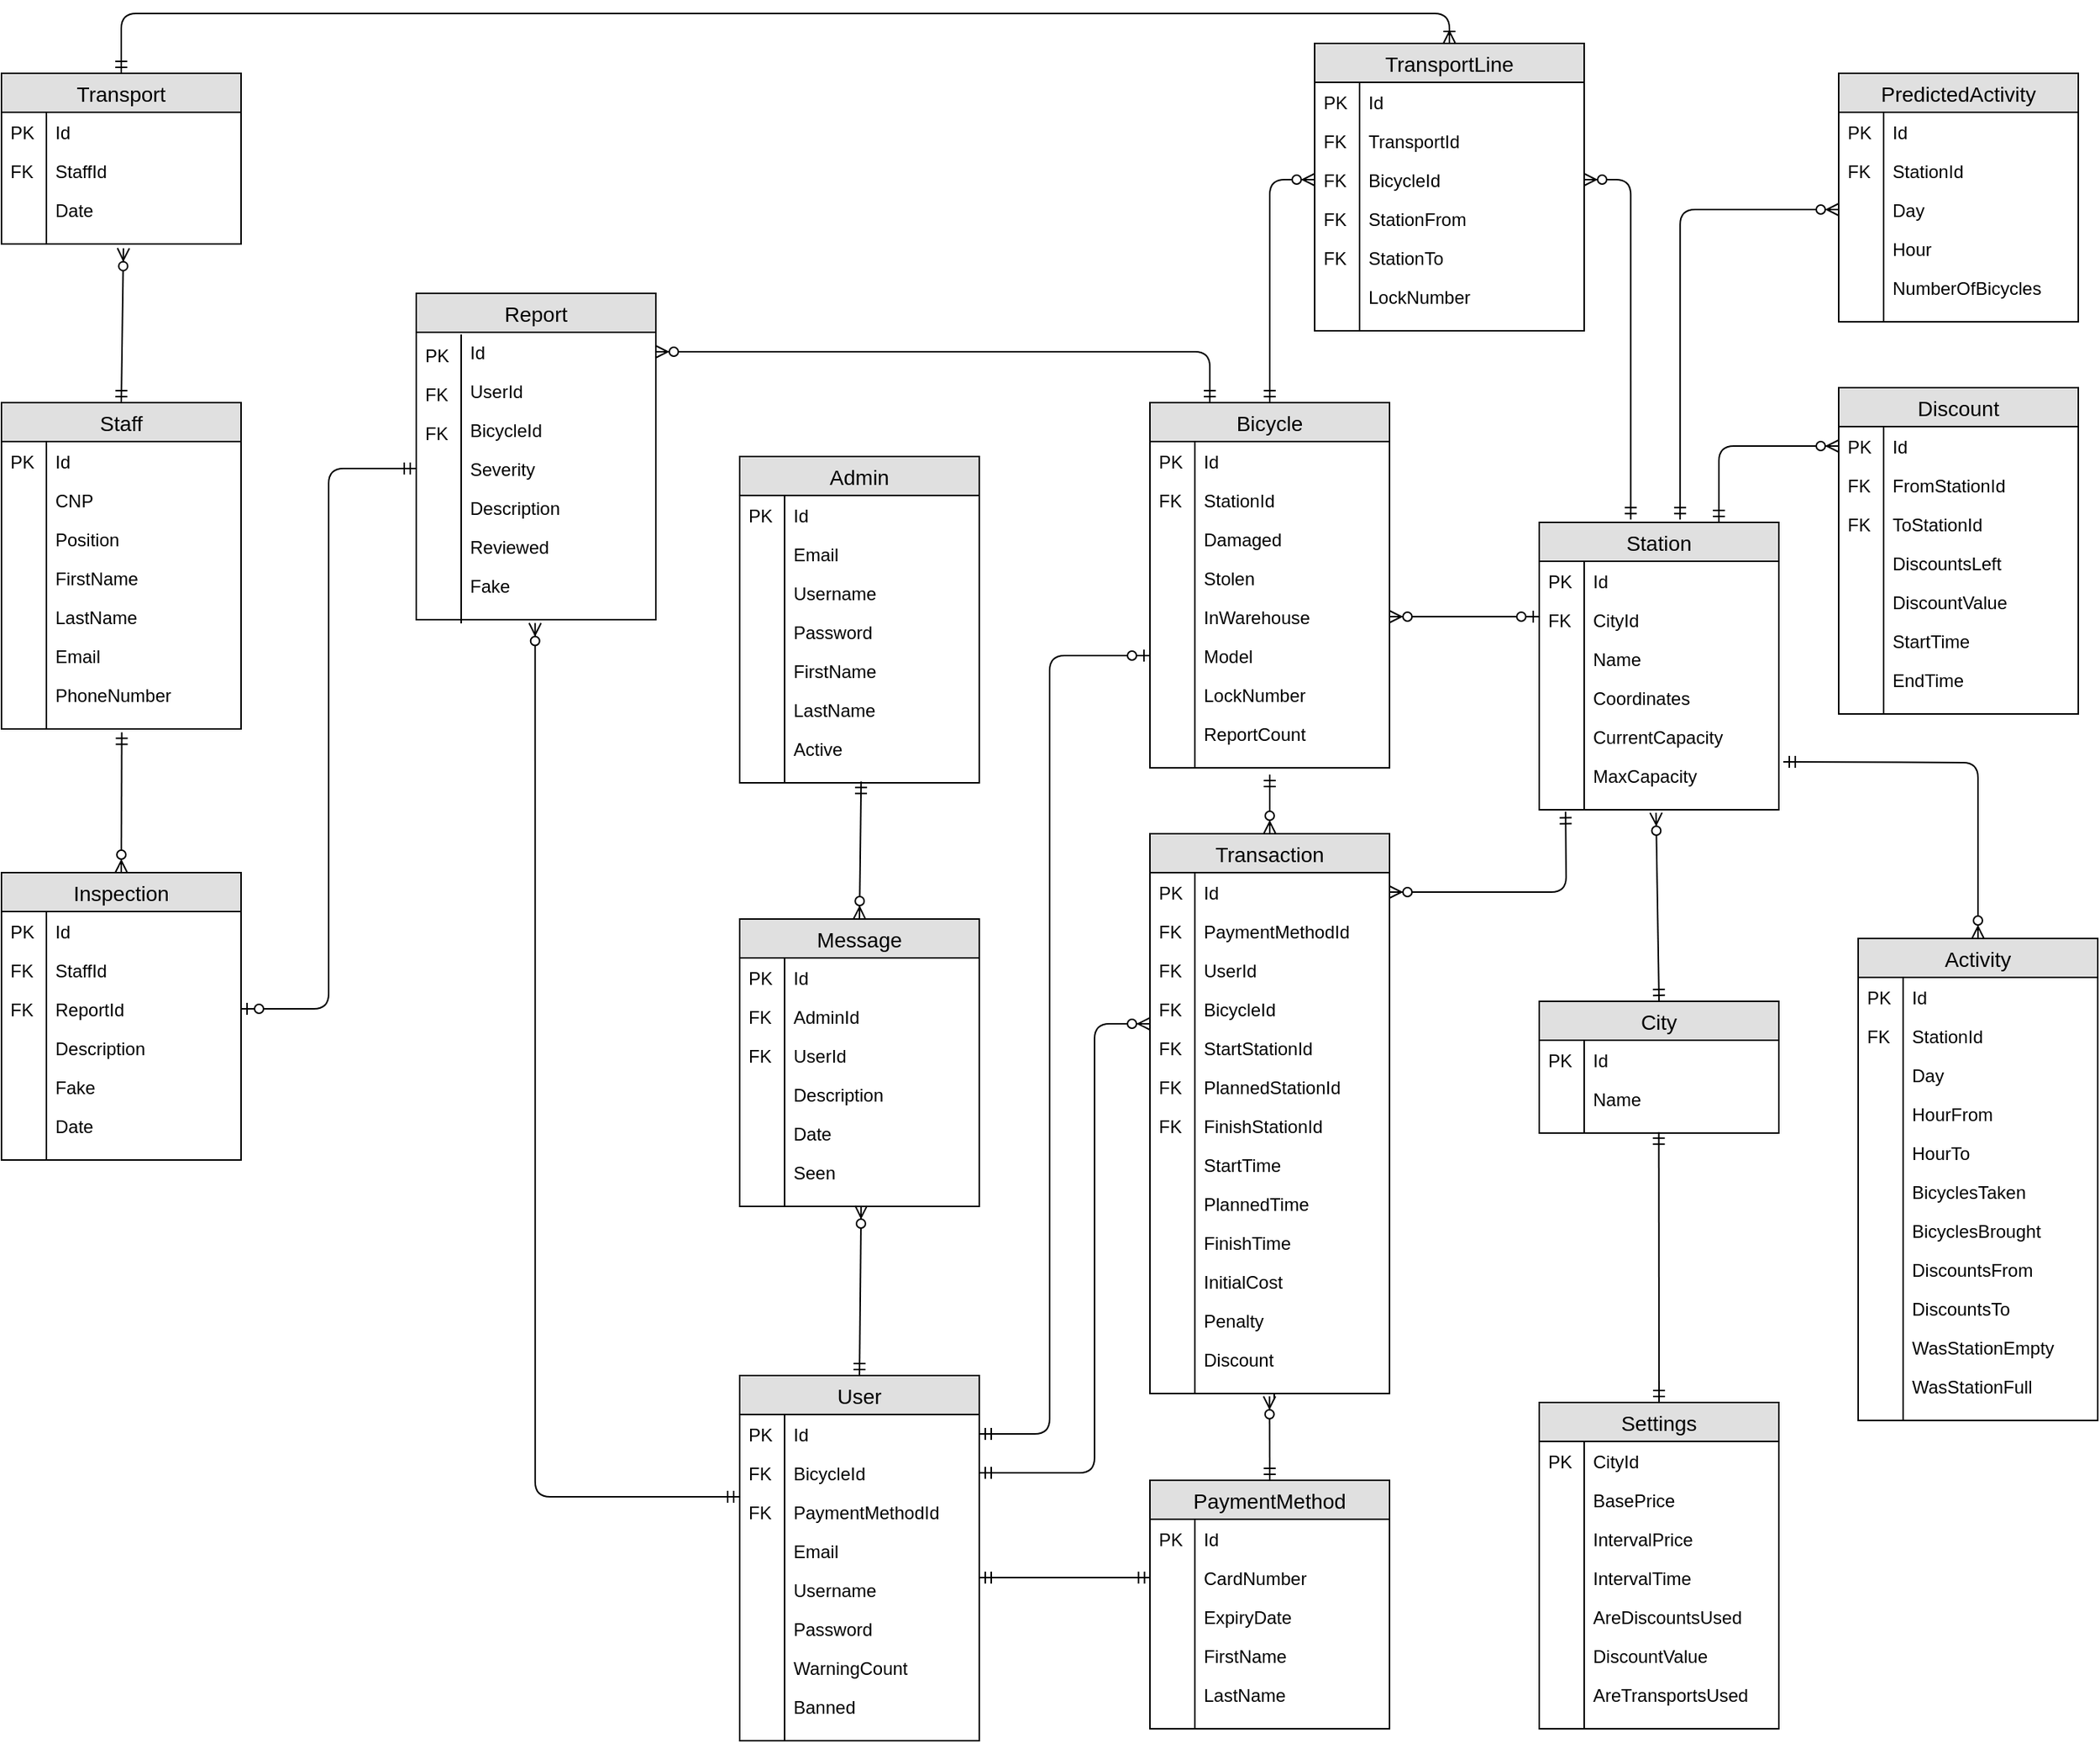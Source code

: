 <mxfile version="12.4.3" type="device" pages="1"><diagram id="0rX0FKqAA0KxdTpQ-tgH" name="Page-1"><mxGraphModel dx="1955" dy="1075" grid="1" gridSize="10" guides="1" tooltips="1" connect="1" arrows="1" fold="1" page="1" pageScale="1" pageWidth="827" pageHeight="1169" math="0" shadow="0"><root><mxCell id="0"/><mxCell id="1" parent="0"/><mxCell id="Z-sRE9FClX6j8gM40LAx-1" value="User" style="swimlane;fontStyle=0;childLayout=stackLayout;horizontal=1;startSize=26;fillColor=#e0e0e0;horizontalStack=0;resizeParent=1;resizeParentMax=0;resizeLast=0;collapsible=1;marginBottom=0;swimlaneFillColor=#ffffff;align=center;fontSize=14;" parent="1" vertex="1"><mxGeometry x="593" y="1130" width="160" height="244" as="geometry"/></mxCell><mxCell id="Z-sRE9FClX6j8gM40LAx-2" value="Id" style="shape=partialRectangle;top=0;left=0;right=0;bottom=0;align=left;verticalAlign=top;fillColor=none;spacingLeft=34;spacingRight=4;overflow=hidden;rotatable=0;points=[[0,0.5],[1,0.5]];portConstraint=eastwest;dropTarget=0;fontSize=12;" parent="Z-sRE9FClX6j8gM40LAx-1" vertex="1"><mxGeometry y="26" width="160" height="26" as="geometry"/></mxCell><mxCell id="Z-sRE9FClX6j8gM40LAx-3" value="PK" style="shape=partialRectangle;top=0;left=0;bottom=0;fillColor=none;align=left;verticalAlign=top;spacingLeft=4;spacingRight=4;overflow=hidden;rotatable=0;points=[];portConstraint=eastwest;part=1;fontSize=12;" parent="Z-sRE9FClX6j8gM40LAx-2" vertex="1" connectable="0"><mxGeometry width="30" height="26" as="geometry"/></mxCell><mxCell id="Z-sRE9FClX6j8gM40LAx-14" value="BicycleId" style="shape=partialRectangle;top=0;left=0;right=0;bottom=0;align=left;verticalAlign=top;fillColor=none;spacingLeft=34;spacingRight=4;overflow=hidden;rotatable=0;points=[[0,0.5],[1,0.5]];portConstraint=eastwest;dropTarget=0;fontSize=12;" parent="Z-sRE9FClX6j8gM40LAx-1" vertex="1"><mxGeometry y="52" width="160" height="26" as="geometry"/></mxCell><mxCell id="Z-sRE9FClX6j8gM40LAx-15" value="FK" style="shape=partialRectangle;top=0;left=0;bottom=0;fillColor=none;align=left;verticalAlign=top;spacingLeft=4;spacingRight=4;overflow=hidden;rotatable=0;points=[];portConstraint=eastwest;part=1;fontSize=12;" parent="Z-sRE9FClX6j8gM40LAx-14" vertex="1" connectable="0"><mxGeometry width="30" height="26" as="geometry"/></mxCell><mxCell id="Z-sRE9FClX6j8gM40LAx-4" value="PaymentMethodId" style="shape=partialRectangle;top=0;left=0;right=0;bottom=0;align=left;verticalAlign=top;fillColor=none;spacingLeft=34;spacingRight=4;overflow=hidden;rotatable=0;points=[[0,0.5],[1,0.5]];portConstraint=eastwest;dropTarget=0;fontSize=12;" parent="Z-sRE9FClX6j8gM40LAx-1" vertex="1"><mxGeometry y="78" width="160" height="26" as="geometry"/></mxCell><mxCell id="Z-sRE9FClX6j8gM40LAx-5" value="FK" style="shape=partialRectangle;top=0;left=0;bottom=0;fillColor=none;align=left;verticalAlign=top;spacingLeft=4;spacingRight=4;overflow=hidden;rotatable=0;points=[];portConstraint=eastwest;part=1;fontSize=12;" parent="Z-sRE9FClX6j8gM40LAx-4" vertex="1" connectable="0"><mxGeometry width="30" height="26" as="geometry"/></mxCell><mxCell id="Z-sRE9FClX6j8gM40LAx-6" value="Email" style="shape=partialRectangle;top=0;left=0;right=0;bottom=0;align=left;verticalAlign=top;fillColor=none;spacingLeft=34;spacingRight=4;overflow=hidden;rotatable=0;points=[[0,0.5],[1,0.5]];portConstraint=eastwest;dropTarget=0;fontSize=12;" parent="Z-sRE9FClX6j8gM40LAx-1" vertex="1"><mxGeometry y="104" width="160" height="26" as="geometry"/></mxCell><mxCell id="Z-sRE9FClX6j8gM40LAx-7" value="" style="shape=partialRectangle;top=0;left=0;bottom=0;fillColor=none;align=left;verticalAlign=top;spacingLeft=4;spacingRight=4;overflow=hidden;rotatable=0;points=[];portConstraint=eastwest;part=1;fontSize=12;" parent="Z-sRE9FClX6j8gM40LAx-6" vertex="1" connectable="0"><mxGeometry width="30" height="26" as="geometry"/></mxCell><mxCell id="Z-sRE9FClX6j8gM40LAx-8" value="Username" style="shape=partialRectangle;top=0;left=0;right=0;bottom=0;align=left;verticalAlign=top;fillColor=none;spacingLeft=34;spacingRight=4;overflow=hidden;rotatable=0;points=[[0,0.5],[1,0.5]];portConstraint=eastwest;dropTarget=0;fontSize=12;" parent="Z-sRE9FClX6j8gM40LAx-1" vertex="1"><mxGeometry y="130" width="160" height="26" as="geometry"/></mxCell><mxCell id="Z-sRE9FClX6j8gM40LAx-9" value="" style="shape=partialRectangle;top=0;left=0;bottom=0;fillColor=none;align=left;verticalAlign=top;spacingLeft=4;spacingRight=4;overflow=hidden;rotatable=0;points=[];portConstraint=eastwest;part=1;fontSize=12;" parent="Z-sRE9FClX6j8gM40LAx-8" vertex="1" connectable="0"><mxGeometry width="30" height="26" as="geometry"/></mxCell><mxCell id="Z-sRE9FClX6j8gM40LAx-10" value="Password" style="shape=partialRectangle;top=0;left=0;right=0;bottom=0;align=left;verticalAlign=top;fillColor=none;spacingLeft=34;spacingRight=4;overflow=hidden;rotatable=0;points=[[0,0.5],[1,0.5]];portConstraint=eastwest;dropTarget=0;fontSize=12;" parent="Z-sRE9FClX6j8gM40LAx-1" vertex="1"><mxGeometry y="156" width="160" height="26" as="geometry"/></mxCell><mxCell id="Z-sRE9FClX6j8gM40LAx-11" value="" style="shape=partialRectangle;top=0;left=0;bottom=0;fillColor=none;align=left;verticalAlign=top;spacingLeft=4;spacingRight=4;overflow=hidden;rotatable=0;points=[];portConstraint=eastwest;part=1;fontSize=12;" parent="Z-sRE9FClX6j8gM40LAx-10" vertex="1" connectable="0"><mxGeometry width="30" height="26" as="geometry"/></mxCell><mxCell id="Z-sRE9FClX6j8gM40LAx-12" value="WarningCount" style="shape=partialRectangle;top=0;left=0;right=0;bottom=0;align=left;verticalAlign=top;fillColor=none;spacingLeft=34;spacingRight=4;overflow=hidden;rotatable=0;points=[[0,0.5],[1,0.5]];portConstraint=eastwest;dropTarget=0;fontSize=12;" parent="Z-sRE9FClX6j8gM40LAx-1" vertex="1"><mxGeometry y="182" width="160" height="26" as="geometry"/></mxCell><mxCell id="Z-sRE9FClX6j8gM40LAx-13" value="" style="shape=partialRectangle;top=0;left=0;bottom=0;fillColor=none;align=left;verticalAlign=top;spacingLeft=4;spacingRight=4;overflow=hidden;rotatable=0;points=[];portConstraint=eastwest;part=1;fontSize=12;" parent="Z-sRE9FClX6j8gM40LAx-12" vertex="1" connectable="0"><mxGeometry width="30" height="26" as="geometry"/></mxCell><mxCell id="Z-sRE9FClX6j8gM40LAx-16" value="Banned" style="shape=partialRectangle;top=0;left=0;right=0;bottom=0;align=left;verticalAlign=top;fillColor=none;spacingLeft=34;spacingRight=4;overflow=hidden;rotatable=0;points=[[0,0.5],[1,0.5]];portConstraint=eastwest;dropTarget=0;fontSize=12;" parent="Z-sRE9FClX6j8gM40LAx-1" vertex="1"><mxGeometry y="208" width="160" height="26" as="geometry"/></mxCell><mxCell id="Z-sRE9FClX6j8gM40LAx-17" value="" style="shape=partialRectangle;top=0;left=0;bottom=0;fillColor=none;align=left;verticalAlign=top;spacingLeft=4;spacingRight=4;overflow=hidden;rotatable=0;points=[];portConstraint=eastwest;part=1;fontSize=12;" parent="Z-sRE9FClX6j8gM40LAx-16" vertex="1" connectable="0"><mxGeometry width="30" height="26" as="geometry"/></mxCell><mxCell id="Z-sRE9FClX6j8gM40LAx-18" value="" style="shape=partialRectangle;top=0;left=0;right=0;bottom=0;align=left;verticalAlign=top;fillColor=none;spacingLeft=34;spacingRight=4;overflow=hidden;rotatable=0;points=[[0,0.5],[1,0.5]];portConstraint=eastwest;dropTarget=0;fontSize=12;" parent="Z-sRE9FClX6j8gM40LAx-1" vertex="1"><mxGeometry y="234" width="160" height="10" as="geometry"/></mxCell><mxCell id="Z-sRE9FClX6j8gM40LAx-19" value="" style="shape=partialRectangle;top=0;left=0;bottom=0;fillColor=none;align=left;verticalAlign=top;spacingLeft=4;spacingRight=4;overflow=hidden;rotatable=0;points=[];portConstraint=eastwest;part=1;fontSize=12;" parent="Z-sRE9FClX6j8gM40LAx-18" vertex="1" connectable="0"><mxGeometry width="30" height="10" as="geometry"/></mxCell><mxCell id="Z-sRE9FClX6j8gM40LAx-20" value="Bicycle" style="swimlane;fontStyle=0;childLayout=stackLayout;horizontal=1;startSize=26;fillColor=#e0e0e0;horizontalStack=0;resizeParent=1;resizeParentMax=0;resizeLast=0;collapsible=1;marginBottom=0;swimlaneFillColor=#ffffff;align=center;fontSize=14;" parent="1" vertex="1"><mxGeometry x="867" y="480" width="160" height="244" as="geometry"/></mxCell><mxCell id="Z-sRE9FClX6j8gM40LAx-21" value="Id" style="shape=partialRectangle;top=0;left=0;right=0;bottom=0;align=left;verticalAlign=top;fillColor=none;spacingLeft=34;spacingRight=4;overflow=hidden;rotatable=0;points=[[0,0.5],[1,0.5]];portConstraint=eastwest;dropTarget=0;fontSize=12;" parent="Z-sRE9FClX6j8gM40LAx-20" vertex="1"><mxGeometry y="26" width="160" height="26" as="geometry"/></mxCell><mxCell id="Z-sRE9FClX6j8gM40LAx-22" value="PK" style="shape=partialRectangle;top=0;left=0;bottom=0;fillColor=none;align=left;verticalAlign=top;spacingLeft=4;spacingRight=4;overflow=hidden;rotatable=0;points=[];portConstraint=eastwest;part=1;fontSize=12;" parent="Z-sRE9FClX6j8gM40LAx-21" vertex="1" connectable="0"><mxGeometry width="30" height="26" as="geometry"/></mxCell><mxCell id="Z-sRE9FClX6j8gM40LAx-23" value="StationId" style="shape=partialRectangle;top=0;left=0;right=0;bottom=0;align=left;verticalAlign=top;fillColor=none;spacingLeft=34;spacingRight=4;overflow=hidden;rotatable=0;points=[[0,0.5],[1,0.5]];portConstraint=eastwest;dropTarget=0;fontSize=12;" parent="Z-sRE9FClX6j8gM40LAx-20" vertex="1"><mxGeometry y="52" width="160" height="26" as="geometry"/></mxCell><mxCell id="Z-sRE9FClX6j8gM40LAx-24" value="FK" style="shape=partialRectangle;top=0;left=0;bottom=0;fillColor=none;align=left;verticalAlign=top;spacingLeft=4;spacingRight=4;overflow=hidden;rotatable=0;points=[];portConstraint=eastwest;part=1;fontSize=12;" parent="Z-sRE9FClX6j8gM40LAx-23" vertex="1" connectable="0"><mxGeometry width="30" height="26" as="geometry"/></mxCell><mxCell id="Z-sRE9FClX6j8gM40LAx-25" value="Damaged" style="shape=partialRectangle;top=0;left=0;right=0;bottom=0;align=left;verticalAlign=top;fillColor=none;spacingLeft=34;spacingRight=4;overflow=hidden;rotatable=0;points=[[0,0.5],[1,0.5]];portConstraint=eastwest;dropTarget=0;fontSize=12;" parent="Z-sRE9FClX6j8gM40LAx-20" vertex="1"><mxGeometry y="78" width="160" height="26" as="geometry"/></mxCell><mxCell id="Z-sRE9FClX6j8gM40LAx-26" value="" style="shape=partialRectangle;top=0;left=0;bottom=0;fillColor=none;align=left;verticalAlign=top;spacingLeft=4;spacingRight=4;overflow=hidden;rotatable=0;points=[];portConstraint=eastwest;part=1;fontSize=12;" parent="Z-sRE9FClX6j8gM40LAx-25" vertex="1" connectable="0"><mxGeometry width="30" height="26" as="geometry"/></mxCell><mxCell id="Z-sRE9FClX6j8gM40LAx-27" value="Stolen" style="shape=partialRectangle;top=0;left=0;right=0;bottom=0;align=left;verticalAlign=top;fillColor=none;spacingLeft=34;spacingRight=4;overflow=hidden;rotatable=0;points=[[0,0.5],[1,0.5]];portConstraint=eastwest;dropTarget=0;fontSize=12;" parent="Z-sRE9FClX6j8gM40LAx-20" vertex="1"><mxGeometry y="104" width="160" height="26" as="geometry"/></mxCell><mxCell id="Z-sRE9FClX6j8gM40LAx-28" value="" style="shape=partialRectangle;top=0;left=0;bottom=0;fillColor=none;align=left;verticalAlign=top;spacingLeft=4;spacingRight=4;overflow=hidden;rotatable=0;points=[];portConstraint=eastwest;part=1;fontSize=12;" parent="Z-sRE9FClX6j8gM40LAx-27" vertex="1" connectable="0"><mxGeometry width="30" height="26" as="geometry"/></mxCell><mxCell id="pVG4Ne8Bd2zeSaSQJwbU-1" value="InWarehouse" style="shape=partialRectangle;top=0;left=0;right=0;bottom=0;align=left;verticalAlign=top;fillColor=none;spacingLeft=34;spacingRight=4;overflow=hidden;rotatable=0;points=[[0,0.5],[1,0.5]];portConstraint=eastwest;dropTarget=0;fontSize=12;" parent="Z-sRE9FClX6j8gM40LAx-20" vertex="1"><mxGeometry y="130" width="160" height="26" as="geometry"/></mxCell><mxCell id="pVG4Ne8Bd2zeSaSQJwbU-2" value="" style="shape=partialRectangle;top=0;left=0;bottom=0;fillColor=none;align=left;verticalAlign=top;spacingLeft=4;spacingRight=4;overflow=hidden;rotatable=0;points=[];portConstraint=eastwest;part=1;fontSize=12;" parent="pVG4Ne8Bd2zeSaSQJwbU-1" vertex="1" connectable="0"><mxGeometry width="30" height="26" as="geometry"/></mxCell><mxCell id="Z-sRE9FClX6j8gM40LAx-29" value="Model" style="shape=partialRectangle;top=0;left=0;right=0;bottom=0;align=left;verticalAlign=top;fillColor=none;spacingLeft=34;spacingRight=4;overflow=hidden;rotatable=0;points=[[0,0.5],[1,0.5]];portConstraint=eastwest;dropTarget=0;fontSize=12;" parent="Z-sRE9FClX6j8gM40LAx-20" vertex="1"><mxGeometry y="156" width="160" height="26" as="geometry"/></mxCell><mxCell id="Z-sRE9FClX6j8gM40LAx-30" value="" style="shape=partialRectangle;top=0;left=0;bottom=0;fillColor=none;align=left;verticalAlign=top;spacingLeft=4;spacingRight=4;overflow=hidden;rotatable=0;points=[];portConstraint=eastwest;part=1;fontSize=12;" parent="Z-sRE9FClX6j8gM40LAx-29" vertex="1" connectable="0"><mxGeometry width="30" height="26" as="geometry"/></mxCell><mxCell id="Z-sRE9FClX6j8gM40LAx-31" value="LockNumber" style="shape=partialRectangle;top=0;left=0;right=0;bottom=0;align=left;verticalAlign=top;fillColor=none;spacingLeft=34;spacingRight=4;overflow=hidden;rotatable=0;points=[[0,0.5],[1,0.5]];portConstraint=eastwest;dropTarget=0;fontSize=12;" parent="Z-sRE9FClX6j8gM40LAx-20" vertex="1"><mxGeometry y="182" width="160" height="26" as="geometry"/></mxCell><mxCell id="Z-sRE9FClX6j8gM40LAx-32" value="" style="shape=partialRectangle;top=0;left=0;bottom=0;fillColor=none;align=left;verticalAlign=top;spacingLeft=4;spacingRight=4;overflow=hidden;rotatable=0;points=[];portConstraint=eastwest;part=1;fontSize=12;" parent="Z-sRE9FClX6j8gM40LAx-31" vertex="1" connectable="0"><mxGeometry width="30" height="26" as="geometry"/></mxCell><mxCell id="Z-sRE9FClX6j8gM40LAx-33" value="ReportCount" style="shape=partialRectangle;top=0;left=0;right=0;bottom=0;align=left;verticalAlign=top;fillColor=none;spacingLeft=34;spacingRight=4;overflow=hidden;rotatable=0;points=[[0,0.5],[1,0.5]];portConstraint=eastwest;dropTarget=0;fontSize=12;" parent="Z-sRE9FClX6j8gM40LAx-20" vertex="1"><mxGeometry y="208" width="160" height="26" as="geometry"/></mxCell><mxCell id="Z-sRE9FClX6j8gM40LAx-34" value="" style="shape=partialRectangle;top=0;left=0;bottom=0;fillColor=none;align=left;verticalAlign=top;spacingLeft=4;spacingRight=4;overflow=hidden;rotatable=0;points=[];portConstraint=eastwest;part=1;fontSize=12;" parent="Z-sRE9FClX6j8gM40LAx-33" vertex="1" connectable="0"><mxGeometry width="30" height="26" as="geometry"/></mxCell><mxCell id="Z-sRE9FClX6j8gM40LAx-35" value="" style="shape=partialRectangle;top=0;left=0;right=0;bottom=0;align=left;verticalAlign=top;fillColor=none;spacingLeft=34;spacingRight=4;overflow=hidden;rotatable=0;points=[[0,0.5],[1,0.5]];portConstraint=eastwest;dropTarget=0;fontSize=12;" parent="Z-sRE9FClX6j8gM40LAx-20" vertex="1"><mxGeometry y="234" width="160" height="10" as="geometry"/></mxCell><mxCell id="Z-sRE9FClX6j8gM40LAx-36" value="" style="shape=partialRectangle;top=0;left=0;bottom=0;fillColor=none;align=left;verticalAlign=top;spacingLeft=4;spacingRight=4;overflow=hidden;rotatable=0;points=[];portConstraint=eastwest;part=1;fontSize=12;" parent="Z-sRE9FClX6j8gM40LAx-35" vertex="1" connectable="0"><mxGeometry width="30" height="10" as="geometry"/></mxCell><mxCell id="Z-sRE9FClX6j8gM40LAx-37" value="Station" style="swimlane;fontStyle=0;childLayout=stackLayout;horizontal=1;startSize=26;fillColor=#e0e0e0;horizontalStack=0;resizeParent=1;resizeParentMax=0;resizeLast=0;collapsible=1;marginBottom=0;swimlaneFillColor=#ffffff;align=center;fontSize=14;" parent="1" vertex="1"><mxGeometry x="1127" y="560" width="160" height="192" as="geometry"/></mxCell><mxCell id="Z-sRE9FClX6j8gM40LAx-38" value="Id" style="shape=partialRectangle;top=0;left=0;right=0;bottom=0;align=left;verticalAlign=top;fillColor=none;spacingLeft=34;spacingRight=4;overflow=hidden;rotatable=0;points=[[0,0.5],[1,0.5]];portConstraint=eastwest;dropTarget=0;fontSize=12;" parent="Z-sRE9FClX6j8gM40LAx-37" vertex="1"><mxGeometry y="26" width="160" height="26" as="geometry"/></mxCell><mxCell id="Z-sRE9FClX6j8gM40LAx-39" value="PK" style="shape=partialRectangle;top=0;left=0;bottom=0;fillColor=none;align=left;verticalAlign=top;spacingLeft=4;spacingRight=4;overflow=hidden;rotatable=0;points=[];portConstraint=eastwest;part=1;fontSize=12;" parent="Z-sRE9FClX6j8gM40LAx-38" vertex="1" connectable="0"><mxGeometry width="30" height="26" as="geometry"/></mxCell><mxCell id="Z-sRE9FClX6j8gM40LAx-40" value="CityId" style="shape=partialRectangle;top=0;left=0;right=0;bottom=0;align=left;verticalAlign=top;fillColor=none;spacingLeft=34;spacingRight=4;overflow=hidden;rotatable=0;points=[[0,0.5],[1,0.5]];portConstraint=eastwest;dropTarget=0;fontSize=12;" parent="Z-sRE9FClX6j8gM40LAx-37" vertex="1"><mxGeometry y="52" width="160" height="26" as="geometry"/></mxCell><mxCell id="Z-sRE9FClX6j8gM40LAx-41" value="FK" style="shape=partialRectangle;top=0;left=0;bottom=0;fillColor=none;align=left;verticalAlign=top;spacingLeft=4;spacingRight=4;overflow=hidden;rotatable=0;points=[];portConstraint=eastwest;part=1;fontSize=12;" parent="Z-sRE9FClX6j8gM40LAx-40" vertex="1" connectable="0"><mxGeometry width="30" height="26" as="geometry"/></mxCell><mxCell id="Z-sRE9FClX6j8gM40LAx-42" value="Name" style="shape=partialRectangle;top=0;left=0;right=0;bottom=0;align=left;verticalAlign=top;fillColor=none;spacingLeft=34;spacingRight=4;overflow=hidden;rotatable=0;points=[[0,0.5],[1,0.5]];portConstraint=eastwest;dropTarget=0;fontSize=12;" parent="Z-sRE9FClX6j8gM40LAx-37" vertex="1"><mxGeometry y="78" width="160" height="26" as="geometry"/></mxCell><mxCell id="Z-sRE9FClX6j8gM40LAx-43" value="" style="shape=partialRectangle;top=0;left=0;bottom=0;fillColor=none;align=left;verticalAlign=top;spacingLeft=4;spacingRight=4;overflow=hidden;rotatable=0;points=[];portConstraint=eastwest;part=1;fontSize=12;" parent="Z-sRE9FClX6j8gM40LAx-42" vertex="1" connectable="0"><mxGeometry width="30" height="26" as="geometry"/></mxCell><mxCell id="Z-sRE9FClX6j8gM40LAx-44" value="Coordinates" style="shape=partialRectangle;top=0;left=0;right=0;bottom=0;align=left;verticalAlign=top;fillColor=none;spacingLeft=34;spacingRight=4;overflow=hidden;rotatable=0;points=[[0,0.5],[1,0.5]];portConstraint=eastwest;dropTarget=0;fontSize=12;" parent="Z-sRE9FClX6j8gM40LAx-37" vertex="1"><mxGeometry y="104" width="160" height="26" as="geometry"/></mxCell><mxCell id="Z-sRE9FClX6j8gM40LAx-45" value="" style="shape=partialRectangle;top=0;left=0;bottom=0;fillColor=none;align=left;verticalAlign=top;spacingLeft=4;spacingRight=4;overflow=hidden;rotatable=0;points=[];portConstraint=eastwest;part=1;fontSize=12;" parent="Z-sRE9FClX6j8gM40LAx-44" vertex="1" connectable="0"><mxGeometry width="30" height="26" as="geometry"/></mxCell><mxCell id="Z-sRE9FClX6j8gM40LAx-46" value="CurrentCapacity" style="shape=partialRectangle;top=0;left=0;right=0;bottom=0;align=left;verticalAlign=top;fillColor=none;spacingLeft=34;spacingRight=4;overflow=hidden;rotatable=0;points=[[0,0.5],[1,0.5]];portConstraint=eastwest;dropTarget=0;fontSize=12;" parent="Z-sRE9FClX6j8gM40LAx-37" vertex="1"><mxGeometry y="130" width="160" height="26" as="geometry"/></mxCell><mxCell id="Z-sRE9FClX6j8gM40LAx-47" value="" style="shape=partialRectangle;top=0;left=0;bottom=0;fillColor=none;align=left;verticalAlign=top;spacingLeft=4;spacingRight=4;overflow=hidden;rotatable=0;points=[];portConstraint=eastwest;part=1;fontSize=12;" parent="Z-sRE9FClX6j8gM40LAx-46" vertex="1" connectable="0"><mxGeometry width="30" height="26" as="geometry"/></mxCell><mxCell id="Z-sRE9FClX6j8gM40LAx-282" value="MaxCapacity" style="shape=partialRectangle;top=0;left=0;right=0;bottom=0;align=left;verticalAlign=top;fillColor=none;spacingLeft=34;spacingRight=4;overflow=hidden;rotatable=0;points=[[0,0.5],[1,0.5]];portConstraint=eastwest;dropTarget=0;fontSize=12;" parent="Z-sRE9FClX6j8gM40LAx-37" vertex="1"><mxGeometry y="156" width="160" height="26" as="geometry"/></mxCell><mxCell id="Z-sRE9FClX6j8gM40LAx-283" value="" style="shape=partialRectangle;top=0;left=0;bottom=0;fillColor=none;align=left;verticalAlign=top;spacingLeft=4;spacingRight=4;overflow=hidden;rotatable=0;points=[];portConstraint=eastwest;part=1;fontSize=12;" parent="Z-sRE9FClX6j8gM40LAx-282" vertex="1" connectable="0"><mxGeometry width="30" height="26" as="geometry"/></mxCell><mxCell id="Z-sRE9FClX6j8gM40LAx-48" value="" style="shape=partialRectangle;top=0;left=0;right=0;bottom=0;align=left;verticalAlign=top;fillColor=none;spacingLeft=34;spacingRight=4;overflow=hidden;rotatable=0;points=[[0,0.5],[1,0.5]];portConstraint=eastwest;dropTarget=0;fontSize=12;" parent="Z-sRE9FClX6j8gM40LAx-37" vertex="1"><mxGeometry y="182" width="160" height="10" as="geometry"/></mxCell><mxCell id="Z-sRE9FClX6j8gM40LAx-49" value="" style="shape=partialRectangle;top=0;left=0;bottom=0;fillColor=none;align=left;verticalAlign=top;spacingLeft=4;spacingRight=4;overflow=hidden;rotatable=0;points=[];portConstraint=eastwest;part=1;fontSize=12;" parent="Z-sRE9FClX6j8gM40LAx-48" vertex="1" connectable="0"><mxGeometry width="30" height="10" as="geometry"/></mxCell><mxCell id="Z-sRE9FClX6j8gM40LAx-86" value="PaymentMethod" style="swimlane;fontStyle=0;childLayout=stackLayout;horizontal=1;startSize=26;fillColor=#e0e0e0;horizontalStack=0;resizeParent=1;resizeParentMax=0;resizeLast=0;collapsible=1;marginBottom=0;swimlaneFillColor=#ffffff;align=center;fontSize=14;" parent="1" vertex="1"><mxGeometry x="867" y="1200" width="160" height="166" as="geometry"/></mxCell><mxCell id="Z-sRE9FClX6j8gM40LAx-87" value="Id" style="shape=partialRectangle;top=0;left=0;right=0;bottom=0;align=left;verticalAlign=top;fillColor=none;spacingLeft=34;spacingRight=4;overflow=hidden;rotatable=0;points=[[0,0.5],[1,0.5]];portConstraint=eastwest;dropTarget=0;fontSize=12;" parent="Z-sRE9FClX6j8gM40LAx-86" vertex="1"><mxGeometry y="26" width="160" height="26" as="geometry"/></mxCell><mxCell id="Z-sRE9FClX6j8gM40LAx-88" value="PK" style="shape=partialRectangle;top=0;left=0;bottom=0;fillColor=none;align=left;verticalAlign=top;spacingLeft=4;spacingRight=4;overflow=hidden;rotatable=0;points=[];portConstraint=eastwest;part=1;fontSize=12;" parent="Z-sRE9FClX6j8gM40LAx-87" vertex="1" connectable="0"><mxGeometry width="30" height="26" as="geometry"/></mxCell><mxCell id="Z-sRE9FClX6j8gM40LAx-91" value="CardNumber" style="shape=partialRectangle;top=0;left=0;right=0;bottom=0;align=left;verticalAlign=top;fillColor=none;spacingLeft=34;spacingRight=4;overflow=hidden;rotatable=0;points=[[0,0.5],[1,0.5]];portConstraint=eastwest;dropTarget=0;fontSize=12;" parent="Z-sRE9FClX6j8gM40LAx-86" vertex="1"><mxGeometry y="52" width="160" height="26" as="geometry"/></mxCell><mxCell id="Z-sRE9FClX6j8gM40LAx-92" value="" style="shape=partialRectangle;top=0;left=0;bottom=0;fillColor=none;align=left;verticalAlign=top;spacingLeft=4;spacingRight=4;overflow=hidden;rotatable=0;points=[];portConstraint=eastwest;part=1;fontSize=12;" parent="Z-sRE9FClX6j8gM40LAx-91" vertex="1" connectable="0"><mxGeometry width="30" height="26" as="geometry"/></mxCell><mxCell id="Z-sRE9FClX6j8gM40LAx-93" value="ExpiryDate" style="shape=partialRectangle;top=0;left=0;right=0;bottom=0;align=left;verticalAlign=top;fillColor=none;spacingLeft=34;spacingRight=4;overflow=hidden;rotatable=0;points=[[0,0.5],[1,0.5]];portConstraint=eastwest;dropTarget=0;fontSize=12;" parent="Z-sRE9FClX6j8gM40LAx-86" vertex="1"><mxGeometry y="78" width="160" height="26" as="geometry"/></mxCell><mxCell id="Z-sRE9FClX6j8gM40LAx-94" value="" style="shape=partialRectangle;top=0;left=0;bottom=0;fillColor=none;align=left;verticalAlign=top;spacingLeft=4;spacingRight=4;overflow=hidden;rotatable=0;points=[];portConstraint=eastwest;part=1;fontSize=12;" parent="Z-sRE9FClX6j8gM40LAx-93" vertex="1" connectable="0"><mxGeometry width="30" height="26" as="geometry"/></mxCell><mxCell id="Z-sRE9FClX6j8gM40LAx-95" value="FirstName" style="shape=partialRectangle;top=0;left=0;right=0;bottom=0;align=left;verticalAlign=top;fillColor=none;spacingLeft=34;spacingRight=4;overflow=hidden;rotatable=0;points=[[0,0.5],[1,0.5]];portConstraint=eastwest;dropTarget=0;fontSize=12;" parent="Z-sRE9FClX6j8gM40LAx-86" vertex="1"><mxGeometry y="104" width="160" height="26" as="geometry"/></mxCell><mxCell id="Z-sRE9FClX6j8gM40LAx-96" value="" style="shape=partialRectangle;top=0;left=0;bottom=0;fillColor=none;align=left;verticalAlign=top;spacingLeft=4;spacingRight=4;overflow=hidden;rotatable=0;points=[];portConstraint=eastwest;part=1;fontSize=12;" parent="Z-sRE9FClX6j8gM40LAx-95" vertex="1" connectable="0"><mxGeometry width="30" height="26" as="geometry"/></mxCell><mxCell id="Z-sRE9FClX6j8gM40LAx-97" value="LastName" style="shape=partialRectangle;top=0;left=0;right=0;bottom=0;align=left;verticalAlign=top;fillColor=none;spacingLeft=34;spacingRight=4;overflow=hidden;rotatable=0;points=[[0,0.5],[1,0.5]];portConstraint=eastwest;dropTarget=0;fontSize=12;" parent="Z-sRE9FClX6j8gM40LAx-86" vertex="1"><mxGeometry y="130" width="160" height="26" as="geometry"/></mxCell><mxCell id="Z-sRE9FClX6j8gM40LAx-98" value="" style="shape=partialRectangle;top=0;left=0;bottom=0;fillColor=none;align=left;verticalAlign=top;spacingLeft=4;spacingRight=4;overflow=hidden;rotatable=0;points=[];portConstraint=eastwest;part=1;fontSize=12;" parent="Z-sRE9FClX6j8gM40LAx-97" vertex="1" connectable="0"><mxGeometry width="30" height="26" as="geometry"/></mxCell><mxCell id="Z-sRE9FClX6j8gM40LAx-99" value="" style="shape=partialRectangle;top=0;left=0;right=0;bottom=0;align=left;verticalAlign=top;fillColor=none;spacingLeft=34;spacingRight=4;overflow=hidden;rotatable=0;points=[[0,0.5],[1,0.5]];portConstraint=eastwest;dropTarget=0;fontSize=12;" parent="Z-sRE9FClX6j8gM40LAx-86" vertex="1"><mxGeometry y="156" width="160" height="10" as="geometry"/></mxCell><mxCell id="Z-sRE9FClX6j8gM40LAx-100" value="" style="shape=partialRectangle;top=0;left=0;bottom=0;fillColor=none;align=left;verticalAlign=top;spacingLeft=4;spacingRight=4;overflow=hidden;rotatable=0;points=[];portConstraint=eastwest;part=1;fontSize=12;" parent="Z-sRE9FClX6j8gM40LAx-99" vertex="1" connectable="0"><mxGeometry width="30" height="10" as="geometry"/></mxCell><mxCell id="Z-sRE9FClX6j8gM40LAx-101" value="Discount" style="swimlane;fontStyle=0;childLayout=stackLayout;horizontal=1;startSize=26;fillColor=#e0e0e0;horizontalStack=0;resizeParent=1;resizeParentMax=0;resizeLast=0;collapsible=1;marginBottom=0;swimlaneFillColor=#ffffff;align=center;fontSize=14;" parent="1" vertex="1"><mxGeometry x="1327" y="470" width="160" height="218" as="geometry"/></mxCell><mxCell id="Z-sRE9FClX6j8gM40LAx-102" value="Id" style="shape=partialRectangle;top=0;left=0;right=0;bottom=0;align=left;verticalAlign=top;fillColor=none;spacingLeft=34;spacingRight=4;overflow=hidden;rotatable=0;points=[[0,0.5],[1,0.5]];portConstraint=eastwest;dropTarget=0;fontSize=12;" parent="Z-sRE9FClX6j8gM40LAx-101" vertex="1"><mxGeometry y="26" width="160" height="26" as="geometry"/></mxCell><mxCell id="Z-sRE9FClX6j8gM40LAx-103" value="PK" style="shape=partialRectangle;top=0;left=0;bottom=0;fillColor=none;align=left;verticalAlign=top;spacingLeft=4;spacingRight=4;overflow=hidden;rotatable=0;points=[];portConstraint=eastwest;part=1;fontSize=12;" parent="Z-sRE9FClX6j8gM40LAx-102" vertex="1" connectable="0"><mxGeometry width="30" height="26" as="geometry"/></mxCell><mxCell id="Z-sRE9FClX6j8gM40LAx-104" value="FromStationId" style="shape=partialRectangle;top=0;left=0;right=0;bottom=0;align=left;verticalAlign=top;fillColor=none;spacingLeft=34;spacingRight=4;overflow=hidden;rotatable=0;points=[[0,0.5],[1,0.5]];portConstraint=eastwest;dropTarget=0;fontSize=12;" parent="Z-sRE9FClX6j8gM40LAx-101" vertex="1"><mxGeometry y="52" width="160" height="26" as="geometry"/></mxCell><mxCell id="Z-sRE9FClX6j8gM40LAx-105" value="FK" style="shape=partialRectangle;top=0;left=0;bottom=0;fillColor=none;align=left;verticalAlign=top;spacingLeft=4;spacingRight=4;overflow=hidden;rotatable=0;points=[];portConstraint=eastwest;part=1;fontSize=12;" parent="Z-sRE9FClX6j8gM40LAx-104" vertex="1" connectable="0"><mxGeometry width="30" height="26" as="geometry"/></mxCell><mxCell id="Z-sRE9FClX6j8gM40LAx-106" value="ToStationId" style="shape=partialRectangle;top=0;left=0;right=0;bottom=0;align=left;verticalAlign=top;fillColor=none;spacingLeft=34;spacingRight=4;overflow=hidden;rotatable=0;points=[[0,0.5],[1,0.5]];portConstraint=eastwest;dropTarget=0;fontSize=12;" parent="Z-sRE9FClX6j8gM40LAx-101" vertex="1"><mxGeometry y="78" width="160" height="26" as="geometry"/></mxCell><mxCell id="Z-sRE9FClX6j8gM40LAx-107" value="FK" style="shape=partialRectangle;top=0;left=0;bottom=0;fillColor=none;align=left;verticalAlign=top;spacingLeft=4;spacingRight=4;overflow=hidden;rotatable=0;points=[];portConstraint=eastwest;part=1;fontSize=12;" parent="Z-sRE9FClX6j8gM40LAx-106" vertex="1" connectable="0"><mxGeometry width="30" height="26" as="geometry"/></mxCell><mxCell id="Z-sRE9FClX6j8gM40LAx-108" value="DiscountsLeft" style="shape=partialRectangle;top=0;left=0;right=0;bottom=0;align=left;verticalAlign=top;fillColor=none;spacingLeft=34;spacingRight=4;overflow=hidden;rotatable=0;points=[[0,0.5],[1,0.5]];portConstraint=eastwest;dropTarget=0;fontSize=12;" parent="Z-sRE9FClX6j8gM40LAx-101" vertex="1"><mxGeometry y="104" width="160" height="26" as="geometry"/></mxCell><mxCell id="Z-sRE9FClX6j8gM40LAx-109" value="" style="shape=partialRectangle;top=0;left=0;bottom=0;fillColor=none;align=left;verticalAlign=top;spacingLeft=4;spacingRight=4;overflow=hidden;rotatable=0;points=[];portConstraint=eastwest;part=1;fontSize=12;" parent="Z-sRE9FClX6j8gM40LAx-108" vertex="1" connectable="0"><mxGeometry width="30" height="26" as="geometry"/></mxCell><mxCell id="Z-sRE9FClX6j8gM40LAx-110" value="DiscountValue" style="shape=partialRectangle;top=0;left=0;right=0;bottom=0;align=left;verticalAlign=top;fillColor=none;spacingLeft=34;spacingRight=4;overflow=hidden;rotatable=0;points=[[0,0.5],[1,0.5]];portConstraint=eastwest;dropTarget=0;fontSize=12;" parent="Z-sRE9FClX6j8gM40LAx-101" vertex="1"><mxGeometry y="130" width="160" height="26" as="geometry"/></mxCell><mxCell id="Z-sRE9FClX6j8gM40LAx-111" value="" style="shape=partialRectangle;top=0;left=0;bottom=0;fillColor=none;align=left;verticalAlign=top;spacingLeft=4;spacingRight=4;overflow=hidden;rotatable=0;points=[];portConstraint=eastwest;part=1;fontSize=12;" parent="Z-sRE9FClX6j8gM40LAx-110" vertex="1" connectable="0"><mxGeometry width="30" height="26" as="geometry"/></mxCell><mxCell id="Z-sRE9FClX6j8gM40LAx-112" value="StartTime" style="shape=partialRectangle;top=0;left=0;right=0;bottom=0;align=left;verticalAlign=top;fillColor=none;spacingLeft=34;spacingRight=4;overflow=hidden;rotatable=0;points=[[0,0.5],[1,0.5]];portConstraint=eastwest;dropTarget=0;fontSize=12;" parent="Z-sRE9FClX6j8gM40LAx-101" vertex="1"><mxGeometry y="156" width="160" height="26" as="geometry"/></mxCell><mxCell id="Z-sRE9FClX6j8gM40LAx-113" value="" style="shape=partialRectangle;top=0;left=0;bottom=0;fillColor=none;align=left;verticalAlign=top;spacingLeft=4;spacingRight=4;overflow=hidden;rotatable=0;points=[];portConstraint=eastwest;part=1;fontSize=12;" parent="Z-sRE9FClX6j8gM40LAx-112" vertex="1" connectable="0"><mxGeometry width="30" height="26" as="geometry"/></mxCell><mxCell id="Z-sRE9FClX6j8gM40LAx-114" value="EndTime" style="shape=partialRectangle;top=0;left=0;right=0;bottom=0;align=left;verticalAlign=top;fillColor=none;spacingLeft=34;spacingRight=4;overflow=hidden;rotatable=0;points=[[0,0.5],[1,0.5]];portConstraint=eastwest;dropTarget=0;fontSize=12;" parent="Z-sRE9FClX6j8gM40LAx-101" vertex="1"><mxGeometry y="182" width="160" height="26" as="geometry"/></mxCell><mxCell id="Z-sRE9FClX6j8gM40LAx-115" value="" style="shape=partialRectangle;top=0;left=0;bottom=0;fillColor=none;align=left;verticalAlign=top;spacingLeft=4;spacingRight=4;overflow=hidden;rotatable=0;points=[];portConstraint=eastwest;part=1;fontSize=12;" parent="Z-sRE9FClX6j8gM40LAx-114" vertex="1" connectable="0"><mxGeometry width="30" height="26" as="geometry"/></mxCell><mxCell id="Z-sRE9FClX6j8gM40LAx-116" value="" style="shape=partialRectangle;top=0;left=0;right=0;bottom=0;align=left;verticalAlign=top;fillColor=none;spacingLeft=34;spacingRight=4;overflow=hidden;rotatable=0;points=[[0,0.5],[1,0.5]];portConstraint=eastwest;dropTarget=0;fontSize=12;" parent="Z-sRE9FClX6j8gM40LAx-101" vertex="1"><mxGeometry y="208" width="160" height="10" as="geometry"/></mxCell><mxCell id="Z-sRE9FClX6j8gM40LAx-117" value="" style="shape=partialRectangle;top=0;left=0;bottom=0;fillColor=none;align=left;verticalAlign=top;spacingLeft=4;spacingRight=4;overflow=hidden;rotatable=0;points=[];portConstraint=eastwest;part=1;fontSize=12;" parent="Z-sRE9FClX6j8gM40LAx-116" vertex="1" connectable="0"><mxGeometry width="30" height="10" as="geometry"/></mxCell><mxCell id="Z-sRE9FClX6j8gM40LAx-118" value="Report" style="swimlane;fontStyle=0;childLayout=stackLayout;horizontal=1;startSize=26;fillColor=#e0e0e0;horizontalStack=0;resizeParent=1;resizeParentMax=0;resizeLast=0;collapsible=1;marginBottom=0;swimlaneFillColor=#ffffff;align=center;fontSize=14;" parent="1" vertex="1"><mxGeometry x="377" y="407" width="160" height="218" as="geometry"/></mxCell><mxCell id="Z-sRE9FClX6j8gM40LAx-119" value="Id" style="shape=partialRectangle;top=0;left=0;right=0;bottom=0;align=left;verticalAlign=top;fillColor=none;spacingLeft=34;spacingRight=4;overflow=hidden;rotatable=0;points=[[0,0.5],[1,0.5]];portConstraint=eastwest;dropTarget=0;fontSize=12;" parent="Z-sRE9FClX6j8gM40LAx-118" vertex="1"><mxGeometry y="26" width="160" height="26" as="geometry"/></mxCell><mxCell id="Z-sRE9FClX6j8gM40LAx-120" value="PK" style="shape=partialRectangle;top=0;left=0;bottom=0;fillColor=none;align=left;verticalAlign=top;spacingLeft=4;spacingRight=4;overflow=hidden;rotatable=0;points=[];portConstraint=eastwest;part=1;fontSize=12;" parent="Z-sRE9FClX6j8gM40LAx-119" vertex="1" connectable="0"><mxGeometry y="2" width="30" height="26" as="geometry"/></mxCell><mxCell id="Z-sRE9FClX6j8gM40LAx-121" value="UserId" style="shape=partialRectangle;top=0;left=0;right=0;bottom=0;align=left;verticalAlign=top;fillColor=none;spacingLeft=34;spacingRight=4;overflow=hidden;rotatable=0;points=[[0,0.5],[1,0.5]];portConstraint=eastwest;dropTarget=0;fontSize=12;" parent="Z-sRE9FClX6j8gM40LAx-118" vertex="1"><mxGeometry y="52" width="160" height="26" as="geometry"/></mxCell><mxCell id="Z-sRE9FClX6j8gM40LAx-122" value="FK" style="shape=partialRectangle;top=0;left=0;bottom=0;fillColor=none;align=left;verticalAlign=top;spacingLeft=4;spacingRight=4;overflow=hidden;rotatable=0;points=[];portConstraint=eastwest;part=1;fontSize=12;" parent="Z-sRE9FClX6j8gM40LAx-121" vertex="1" connectable="0"><mxGeometry y="2" width="30" height="26" as="geometry"/></mxCell><mxCell id="Z-sRE9FClX6j8gM40LAx-123" value="BicycleId" style="shape=partialRectangle;top=0;left=0;right=0;bottom=0;align=left;verticalAlign=top;fillColor=none;spacingLeft=34;spacingRight=4;overflow=hidden;rotatable=0;points=[[0,0.5],[1,0.5]];portConstraint=eastwest;dropTarget=0;fontSize=12;" parent="Z-sRE9FClX6j8gM40LAx-118" vertex="1"><mxGeometry y="78" width="160" height="26" as="geometry"/></mxCell><mxCell id="Z-sRE9FClX6j8gM40LAx-124" value="FK" style="shape=partialRectangle;top=0;left=0;bottom=0;fillColor=none;align=left;verticalAlign=top;spacingLeft=4;spacingRight=4;overflow=hidden;rotatable=0;points=[];portConstraint=eastwest;part=1;fontSize=12;" parent="Z-sRE9FClX6j8gM40LAx-123" vertex="1" connectable="0"><mxGeometry y="2" width="30" height="26" as="geometry"/></mxCell><mxCell id="Z-sRE9FClX6j8gM40LAx-125" value="Severity" style="shape=partialRectangle;top=0;left=0;right=0;bottom=0;align=left;verticalAlign=top;fillColor=none;spacingLeft=34;spacingRight=4;overflow=hidden;rotatable=0;points=[[0,0.5],[1,0.5]];portConstraint=eastwest;dropTarget=0;fontSize=12;" parent="Z-sRE9FClX6j8gM40LAx-118" vertex="1"><mxGeometry y="104" width="160" height="26" as="geometry"/></mxCell><mxCell id="Z-sRE9FClX6j8gM40LAx-126" value="" style="shape=partialRectangle;top=0;left=0;bottom=0;fillColor=none;align=left;verticalAlign=top;spacingLeft=4;spacingRight=4;overflow=hidden;rotatable=0;points=[];portConstraint=eastwest;part=1;fontSize=12;" parent="Z-sRE9FClX6j8gM40LAx-125" vertex="1" connectable="0"><mxGeometry y="2" width="30" height="26" as="geometry"/></mxCell><mxCell id="Z-sRE9FClX6j8gM40LAx-127" value="Description" style="shape=partialRectangle;top=0;left=0;right=0;bottom=0;align=left;verticalAlign=top;fillColor=none;spacingLeft=34;spacingRight=4;overflow=hidden;rotatable=0;points=[[0,0.5],[1,0.5]];portConstraint=eastwest;dropTarget=0;fontSize=12;" parent="Z-sRE9FClX6j8gM40LAx-118" vertex="1"><mxGeometry y="130" width="160" height="26" as="geometry"/></mxCell><mxCell id="Z-sRE9FClX6j8gM40LAx-128" value="" style="shape=partialRectangle;top=0;left=0;bottom=0;fillColor=none;align=left;verticalAlign=top;spacingLeft=4;spacingRight=4;overflow=hidden;rotatable=0;points=[];portConstraint=eastwest;part=1;fontSize=12;" parent="Z-sRE9FClX6j8gM40LAx-127" vertex="1" connectable="0"><mxGeometry y="2" width="30" height="26" as="geometry"/></mxCell><mxCell id="Z-sRE9FClX6j8gM40LAx-129" value="Reviewed" style="shape=partialRectangle;top=0;left=0;right=0;bottom=0;align=left;verticalAlign=top;fillColor=none;spacingLeft=34;spacingRight=4;overflow=hidden;rotatable=0;points=[[0,0.5],[1,0.5]];portConstraint=eastwest;dropTarget=0;fontSize=12;" parent="Z-sRE9FClX6j8gM40LAx-118" vertex="1"><mxGeometry y="156" width="160" height="26" as="geometry"/></mxCell><mxCell id="Z-sRE9FClX6j8gM40LAx-130" value="" style="shape=partialRectangle;top=0;left=0;bottom=0;fillColor=none;align=left;verticalAlign=top;spacingLeft=4;spacingRight=4;overflow=hidden;rotatable=0;points=[];portConstraint=eastwest;part=1;fontSize=12;" parent="Z-sRE9FClX6j8gM40LAx-129" vertex="1" connectable="0"><mxGeometry y="2" width="30" height="26" as="geometry"/></mxCell><mxCell id="Z-sRE9FClX6j8gM40LAx-131" value="Fake" style="shape=partialRectangle;top=0;left=0;right=0;bottom=0;align=left;verticalAlign=top;fillColor=none;spacingLeft=34;spacingRight=4;overflow=hidden;rotatable=0;points=[[0,0.5],[1,0.5]];portConstraint=eastwest;dropTarget=0;fontSize=12;" parent="Z-sRE9FClX6j8gM40LAx-118" vertex="1"><mxGeometry y="182" width="160" height="26" as="geometry"/></mxCell><mxCell id="Z-sRE9FClX6j8gM40LAx-132" value="" style="shape=partialRectangle;top=0;left=0;bottom=0;fillColor=none;align=left;verticalAlign=top;spacingLeft=4;spacingRight=4;overflow=hidden;rotatable=0;points=[];portConstraint=eastwest;part=1;fontSize=12;" parent="Z-sRE9FClX6j8gM40LAx-131" vertex="1" connectable="0"><mxGeometry y="2" width="30" height="26" as="geometry"/></mxCell><mxCell id="Z-sRE9FClX6j8gM40LAx-133" value="" style="shape=partialRectangle;top=0;left=0;right=0;bottom=0;align=left;verticalAlign=top;fillColor=none;spacingLeft=34;spacingRight=4;overflow=hidden;rotatable=0;points=[[0,0.5],[1,0.5]];portConstraint=eastwest;dropTarget=0;fontSize=12;" parent="Z-sRE9FClX6j8gM40LAx-118" vertex="1"><mxGeometry y="208" width="160" height="10" as="geometry"/></mxCell><mxCell id="Z-sRE9FClX6j8gM40LAx-134" value="" style="shape=partialRectangle;top=0;left=0;bottom=0;fillColor=none;align=left;verticalAlign=top;spacingLeft=4;spacingRight=4;overflow=hidden;rotatable=0;points=[];portConstraint=eastwest;part=1;fontSize=12;" parent="Z-sRE9FClX6j8gM40LAx-133" vertex="1" connectable="0"><mxGeometry y="2" width="30" height="10" as="geometry"/></mxCell><mxCell id="Z-sRE9FClX6j8gM40LAx-135" value="Inspection" style="swimlane;fontStyle=0;childLayout=stackLayout;horizontal=1;startSize=26;fillColor=#e0e0e0;horizontalStack=0;resizeParent=1;resizeParentMax=0;resizeLast=0;collapsible=1;marginBottom=0;swimlaneFillColor=#ffffff;align=center;fontSize=14;" parent="1" vertex="1"><mxGeometry x="100" y="794" width="160" height="192" as="geometry"/></mxCell><mxCell id="Z-sRE9FClX6j8gM40LAx-136" value="Id" style="shape=partialRectangle;top=0;left=0;right=0;bottom=0;align=left;verticalAlign=top;fillColor=none;spacingLeft=34;spacingRight=4;overflow=hidden;rotatable=0;points=[[0,0.5],[1,0.5]];portConstraint=eastwest;dropTarget=0;fontSize=12;" parent="Z-sRE9FClX6j8gM40LAx-135" vertex="1"><mxGeometry y="26" width="160" height="26" as="geometry"/></mxCell><mxCell id="Z-sRE9FClX6j8gM40LAx-137" value="PK" style="shape=partialRectangle;top=0;left=0;bottom=0;fillColor=none;align=left;verticalAlign=top;spacingLeft=4;spacingRight=4;overflow=hidden;rotatable=0;points=[];portConstraint=eastwest;part=1;fontSize=12;" parent="Z-sRE9FClX6j8gM40LAx-136" vertex="1" connectable="0"><mxGeometry width="30" height="26" as="geometry"/></mxCell><mxCell id="Z-sRE9FClX6j8gM40LAx-138" value="StaffId" style="shape=partialRectangle;top=0;left=0;right=0;bottom=0;align=left;verticalAlign=top;fillColor=none;spacingLeft=34;spacingRight=4;overflow=hidden;rotatable=0;points=[[0,0.5],[1,0.5]];portConstraint=eastwest;dropTarget=0;fontSize=12;" parent="Z-sRE9FClX6j8gM40LAx-135" vertex="1"><mxGeometry y="52" width="160" height="26" as="geometry"/></mxCell><mxCell id="Z-sRE9FClX6j8gM40LAx-139" value="FK" style="shape=partialRectangle;top=0;left=0;bottom=0;fillColor=none;align=left;verticalAlign=top;spacingLeft=4;spacingRight=4;overflow=hidden;rotatable=0;points=[];portConstraint=eastwest;part=1;fontSize=12;" parent="Z-sRE9FClX6j8gM40LAx-138" vertex="1" connectable="0"><mxGeometry width="30" height="26" as="geometry"/></mxCell><mxCell id="Z-sRE9FClX6j8gM40LAx-140" value="ReportId" style="shape=partialRectangle;top=0;left=0;right=0;bottom=0;align=left;verticalAlign=top;fillColor=none;spacingLeft=34;spacingRight=4;overflow=hidden;rotatable=0;points=[[0,0.5],[1,0.5]];portConstraint=eastwest;dropTarget=0;fontSize=12;" parent="Z-sRE9FClX6j8gM40LAx-135" vertex="1"><mxGeometry y="78" width="160" height="26" as="geometry"/></mxCell><mxCell id="Z-sRE9FClX6j8gM40LAx-141" value="FK" style="shape=partialRectangle;top=0;left=0;bottom=0;fillColor=none;align=left;verticalAlign=top;spacingLeft=4;spacingRight=4;overflow=hidden;rotatable=0;points=[];portConstraint=eastwest;part=1;fontSize=12;" parent="Z-sRE9FClX6j8gM40LAx-140" vertex="1" connectable="0"><mxGeometry width="30" height="26" as="geometry"/></mxCell><mxCell id="Z-sRE9FClX6j8gM40LAx-142" value="Description" style="shape=partialRectangle;top=0;left=0;right=0;bottom=0;align=left;verticalAlign=top;fillColor=none;spacingLeft=34;spacingRight=4;overflow=hidden;rotatable=0;points=[[0,0.5],[1,0.5]];portConstraint=eastwest;dropTarget=0;fontSize=12;" parent="Z-sRE9FClX6j8gM40LAx-135" vertex="1"><mxGeometry y="104" width="160" height="26" as="geometry"/></mxCell><mxCell id="Z-sRE9FClX6j8gM40LAx-143" value="" style="shape=partialRectangle;top=0;left=0;bottom=0;fillColor=none;align=left;verticalAlign=top;spacingLeft=4;spacingRight=4;overflow=hidden;rotatable=0;points=[];portConstraint=eastwest;part=1;fontSize=12;" parent="Z-sRE9FClX6j8gM40LAx-142" vertex="1" connectable="0"><mxGeometry width="30" height="26" as="geometry"/></mxCell><mxCell id="Z-sRE9FClX6j8gM40LAx-144" value="Fake" style="shape=partialRectangle;top=0;left=0;right=0;bottom=0;align=left;verticalAlign=top;fillColor=none;spacingLeft=34;spacingRight=4;overflow=hidden;rotatable=0;points=[[0,0.5],[1,0.5]];portConstraint=eastwest;dropTarget=0;fontSize=12;" parent="Z-sRE9FClX6j8gM40LAx-135" vertex="1"><mxGeometry y="130" width="160" height="26" as="geometry"/></mxCell><mxCell id="Z-sRE9FClX6j8gM40LAx-145" value="" style="shape=partialRectangle;top=0;left=0;bottom=0;fillColor=none;align=left;verticalAlign=top;spacingLeft=4;spacingRight=4;overflow=hidden;rotatable=0;points=[];portConstraint=eastwest;part=1;fontSize=12;" parent="Z-sRE9FClX6j8gM40LAx-144" vertex="1" connectable="0"><mxGeometry width="30" height="26" as="geometry"/></mxCell><mxCell id="Z-sRE9FClX6j8gM40LAx-146" value="Date" style="shape=partialRectangle;top=0;left=0;right=0;bottom=0;align=left;verticalAlign=top;fillColor=none;spacingLeft=34;spacingRight=4;overflow=hidden;rotatable=0;points=[[0,0.5],[1,0.5]];portConstraint=eastwest;dropTarget=0;fontSize=12;" parent="Z-sRE9FClX6j8gM40LAx-135" vertex="1"><mxGeometry y="156" width="160" height="26" as="geometry"/></mxCell><mxCell id="Z-sRE9FClX6j8gM40LAx-147" value="" style="shape=partialRectangle;top=0;left=0;bottom=0;fillColor=none;align=left;verticalAlign=top;spacingLeft=4;spacingRight=4;overflow=hidden;rotatable=0;points=[];portConstraint=eastwest;part=1;fontSize=12;" parent="Z-sRE9FClX6j8gM40LAx-146" vertex="1" connectable="0"><mxGeometry width="30" height="26" as="geometry"/></mxCell><mxCell id="Z-sRE9FClX6j8gM40LAx-148" value="" style="shape=partialRectangle;top=0;left=0;right=0;bottom=0;align=left;verticalAlign=top;fillColor=none;spacingLeft=34;spacingRight=4;overflow=hidden;rotatable=0;points=[[0,0.5],[1,0.5]];portConstraint=eastwest;dropTarget=0;fontSize=12;" parent="Z-sRE9FClX6j8gM40LAx-135" vertex="1"><mxGeometry y="182" width="160" height="10" as="geometry"/></mxCell><mxCell id="Z-sRE9FClX6j8gM40LAx-149" value="" style="shape=partialRectangle;top=0;left=0;bottom=0;fillColor=none;align=left;verticalAlign=top;spacingLeft=4;spacingRight=4;overflow=hidden;rotatable=0;points=[];portConstraint=eastwest;part=1;fontSize=12;" parent="Z-sRE9FClX6j8gM40LAx-148" vertex="1" connectable="0"><mxGeometry width="30" height="10" as="geometry"/></mxCell><mxCell id="Z-sRE9FClX6j8gM40LAx-150" value="Message" style="swimlane;fontStyle=0;childLayout=stackLayout;horizontal=1;startSize=26;fillColor=#e0e0e0;horizontalStack=0;resizeParent=1;resizeParentMax=0;resizeLast=0;collapsible=1;marginBottom=0;swimlaneFillColor=#ffffff;align=center;fontSize=14;" parent="1" vertex="1"><mxGeometry x="593" y="825" width="160" height="192" as="geometry"/></mxCell><mxCell id="Z-sRE9FClX6j8gM40LAx-151" value="Id" style="shape=partialRectangle;top=0;left=0;right=0;bottom=0;align=left;verticalAlign=top;fillColor=none;spacingLeft=34;spacingRight=4;overflow=hidden;rotatable=0;points=[[0,0.5],[1,0.5]];portConstraint=eastwest;dropTarget=0;fontSize=12;" parent="Z-sRE9FClX6j8gM40LAx-150" vertex="1"><mxGeometry y="26" width="160" height="26" as="geometry"/></mxCell><mxCell id="Z-sRE9FClX6j8gM40LAx-152" value="PK" style="shape=partialRectangle;top=0;left=0;bottom=0;fillColor=none;align=left;verticalAlign=top;spacingLeft=4;spacingRight=4;overflow=hidden;rotatable=0;points=[];portConstraint=eastwest;part=1;fontSize=12;" parent="Z-sRE9FClX6j8gM40LAx-151" vertex="1" connectable="0"><mxGeometry width="30" height="26" as="geometry"/></mxCell><mxCell id="Z-sRE9FClX6j8gM40LAx-153" value="AdminId" style="shape=partialRectangle;top=0;left=0;right=0;bottom=0;align=left;verticalAlign=top;fillColor=none;spacingLeft=34;spacingRight=4;overflow=hidden;rotatable=0;points=[[0,0.5],[1,0.5]];portConstraint=eastwest;dropTarget=0;fontSize=12;" parent="Z-sRE9FClX6j8gM40LAx-150" vertex="1"><mxGeometry y="52" width="160" height="26" as="geometry"/></mxCell><mxCell id="Z-sRE9FClX6j8gM40LAx-154" value="FK" style="shape=partialRectangle;top=0;left=0;bottom=0;fillColor=none;align=left;verticalAlign=top;spacingLeft=4;spacingRight=4;overflow=hidden;rotatable=0;points=[];portConstraint=eastwest;part=1;fontSize=12;" parent="Z-sRE9FClX6j8gM40LAx-153" vertex="1" connectable="0"><mxGeometry width="30" height="26" as="geometry"/></mxCell><mxCell id="Z-sRE9FClX6j8gM40LAx-155" value="UserId" style="shape=partialRectangle;top=0;left=0;right=0;bottom=0;align=left;verticalAlign=top;fillColor=none;spacingLeft=34;spacingRight=4;overflow=hidden;rotatable=0;points=[[0,0.5],[1,0.5]];portConstraint=eastwest;dropTarget=0;fontSize=12;" parent="Z-sRE9FClX6j8gM40LAx-150" vertex="1"><mxGeometry y="78" width="160" height="26" as="geometry"/></mxCell><mxCell id="Z-sRE9FClX6j8gM40LAx-156" value="FK" style="shape=partialRectangle;top=0;left=0;bottom=0;fillColor=none;align=left;verticalAlign=top;spacingLeft=4;spacingRight=4;overflow=hidden;rotatable=0;points=[];portConstraint=eastwest;part=1;fontSize=12;" parent="Z-sRE9FClX6j8gM40LAx-155" vertex="1" connectable="0"><mxGeometry width="30" height="26" as="geometry"/></mxCell><mxCell id="Z-sRE9FClX6j8gM40LAx-157" value="Description" style="shape=partialRectangle;top=0;left=0;right=0;bottom=0;align=left;verticalAlign=top;fillColor=none;spacingLeft=34;spacingRight=4;overflow=hidden;rotatable=0;points=[[0,0.5],[1,0.5]];portConstraint=eastwest;dropTarget=0;fontSize=12;" parent="Z-sRE9FClX6j8gM40LAx-150" vertex="1"><mxGeometry y="104" width="160" height="26" as="geometry"/></mxCell><mxCell id="Z-sRE9FClX6j8gM40LAx-158" value="" style="shape=partialRectangle;top=0;left=0;bottom=0;fillColor=none;align=left;verticalAlign=top;spacingLeft=4;spacingRight=4;overflow=hidden;rotatable=0;points=[];portConstraint=eastwest;part=1;fontSize=12;" parent="Z-sRE9FClX6j8gM40LAx-157" vertex="1" connectable="0"><mxGeometry width="30" height="26" as="geometry"/></mxCell><mxCell id="Z-sRE9FClX6j8gM40LAx-159" value="Date" style="shape=partialRectangle;top=0;left=0;right=0;bottom=0;align=left;verticalAlign=top;fillColor=none;spacingLeft=34;spacingRight=4;overflow=hidden;rotatable=0;points=[[0,0.5],[1,0.5]];portConstraint=eastwest;dropTarget=0;fontSize=12;" parent="Z-sRE9FClX6j8gM40LAx-150" vertex="1"><mxGeometry y="130" width="160" height="26" as="geometry"/></mxCell><mxCell id="Z-sRE9FClX6j8gM40LAx-160" value="" style="shape=partialRectangle;top=0;left=0;bottom=0;fillColor=none;align=left;verticalAlign=top;spacingLeft=4;spacingRight=4;overflow=hidden;rotatable=0;points=[];portConstraint=eastwest;part=1;fontSize=12;" parent="Z-sRE9FClX6j8gM40LAx-159" vertex="1" connectable="0"><mxGeometry width="30" height="26" as="geometry"/></mxCell><mxCell id="Z-sRE9FClX6j8gM40LAx-161" value="Seen" style="shape=partialRectangle;top=0;left=0;right=0;bottom=0;align=left;verticalAlign=top;fillColor=none;spacingLeft=34;spacingRight=4;overflow=hidden;rotatable=0;points=[[0,0.5],[1,0.5]];portConstraint=eastwest;dropTarget=0;fontSize=12;" parent="Z-sRE9FClX6j8gM40LAx-150" vertex="1"><mxGeometry y="156" width="160" height="26" as="geometry"/></mxCell><mxCell id="Z-sRE9FClX6j8gM40LAx-162" value="" style="shape=partialRectangle;top=0;left=0;bottom=0;fillColor=none;align=left;verticalAlign=top;spacingLeft=4;spacingRight=4;overflow=hidden;rotatable=0;points=[];portConstraint=eastwest;part=1;fontSize=12;" parent="Z-sRE9FClX6j8gM40LAx-161" vertex="1" connectable="0"><mxGeometry width="30" height="26" as="geometry"/></mxCell><mxCell id="Z-sRE9FClX6j8gM40LAx-163" value="" style="shape=partialRectangle;top=0;left=0;right=0;bottom=0;align=left;verticalAlign=top;fillColor=none;spacingLeft=34;spacingRight=4;overflow=hidden;rotatable=0;points=[[0,0.5],[1,0.5]];portConstraint=eastwest;dropTarget=0;fontSize=12;" parent="Z-sRE9FClX6j8gM40LAx-150" vertex="1"><mxGeometry y="182" width="160" height="10" as="geometry"/></mxCell><mxCell id="Z-sRE9FClX6j8gM40LAx-164" value="" style="shape=partialRectangle;top=0;left=0;bottom=0;fillColor=none;align=left;verticalAlign=top;spacingLeft=4;spacingRight=4;overflow=hidden;rotatable=0;points=[];portConstraint=eastwest;part=1;fontSize=12;" parent="Z-sRE9FClX6j8gM40LAx-163" vertex="1" connectable="0"><mxGeometry width="30" height="10" as="geometry"/></mxCell><mxCell id="Z-sRE9FClX6j8gM40LAx-165" value="Staff" style="swimlane;fontStyle=0;childLayout=stackLayout;horizontal=1;startSize=26;fillColor=#e0e0e0;horizontalStack=0;resizeParent=1;resizeParentMax=0;resizeLast=0;collapsible=1;marginBottom=0;swimlaneFillColor=#ffffff;align=center;fontSize=14;" parent="1" vertex="1"><mxGeometry x="100" y="480" width="160" height="218" as="geometry"/></mxCell><mxCell id="ldwPuWoLmATMKPNgqX1d-6" value="Id" style="shape=partialRectangle;top=0;left=0;right=0;bottom=0;align=left;verticalAlign=top;fillColor=none;spacingLeft=34;spacingRight=4;overflow=hidden;rotatable=0;points=[[0,0.5],[1,0.5]];portConstraint=eastwest;dropTarget=0;fontSize=12;" parent="Z-sRE9FClX6j8gM40LAx-165" vertex="1"><mxGeometry y="26" width="160" height="26" as="geometry"/></mxCell><mxCell id="ldwPuWoLmATMKPNgqX1d-7" value="PK" style="shape=partialRectangle;top=0;left=0;bottom=0;fillColor=none;align=left;verticalAlign=top;spacingLeft=4;spacingRight=4;overflow=hidden;rotatable=0;points=[];portConstraint=eastwest;part=1;fontSize=12;" parent="ldwPuWoLmATMKPNgqX1d-6" vertex="1" connectable="0"><mxGeometry width="30" height="26" as="geometry"/></mxCell><mxCell id="Z-sRE9FClX6j8gM40LAx-166" value="CNP" style="shape=partialRectangle;top=0;left=0;right=0;bottom=0;align=left;verticalAlign=top;fillColor=none;spacingLeft=34;spacingRight=4;overflow=hidden;rotatable=0;points=[[0,0.5],[1,0.5]];portConstraint=eastwest;dropTarget=0;fontSize=12;" parent="Z-sRE9FClX6j8gM40LAx-165" vertex="1"><mxGeometry y="52" width="160" height="26" as="geometry"/></mxCell><mxCell id="Z-sRE9FClX6j8gM40LAx-167" value="" style="shape=partialRectangle;top=0;left=0;bottom=0;fillColor=none;align=left;verticalAlign=top;spacingLeft=4;spacingRight=4;overflow=hidden;rotatable=0;points=[];portConstraint=eastwest;part=1;fontSize=12;" parent="Z-sRE9FClX6j8gM40LAx-166" vertex="1" connectable="0"><mxGeometry width="30" height="26" as="geometry"/></mxCell><mxCell id="Z-sRE9FClX6j8gM40LAx-168" value="Position" style="shape=partialRectangle;top=0;left=0;right=0;bottom=0;align=left;verticalAlign=top;fillColor=none;spacingLeft=34;spacingRight=4;overflow=hidden;rotatable=0;points=[[0,0.5],[1,0.5]];portConstraint=eastwest;dropTarget=0;fontSize=12;" parent="Z-sRE9FClX6j8gM40LAx-165" vertex="1"><mxGeometry y="78" width="160" height="26" as="geometry"/></mxCell><mxCell id="Z-sRE9FClX6j8gM40LAx-169" value="" style="shape=partialRectangle;top=0;left=0;bottom=0;fillColor=none;align=left;verticalAlign=top;spacingLeft=4;spacingRight=4;overflow=hidden;rotatable=0;points=[];portConstraint=eastwest;part=1;fontSize=12;" parent="Z-sRE9FClX6j8gM40LAx-168" vertex="1" connectable="0"><mxGeometry width="30" height="26" as="geometry"/></mxCell><mxCell id="Z-sRE9FClX6j8gM40LAx-170" value="FirstName" style="shape=partialRectangle;top=0;left=0;right=0;bottom=0;align=left;verticalAlign=top;fillColor=none;spacingLeft=34;spacingRight=4;overflow=hidden;rotatable=0;points=[[0,0.5],[1,0.5]];portConstraint=eastwest;dropTarget=0;fontSize=12;" parent="Z-sRE9FClX6j8gM40LAx-165" vertex="1"><mxGeometry y="104" width="160" height="26" as="geometry"/></mxCell><mxCell id="Z-sRE9FClX6j8gM40LAx-171" value="" style="shape=partialRectangle;top=0;left=0;bottom=0;fillColor=none;align=left;verticalAlign=top;spacingLeft=4;spacingRight=4;overflow=hidden;rotatable=0;points=[];portConstraint=eastwest;part=1;fontSize=12;" parent="Z-sRE9FClX6j8gM40LAx-170" vertex="1" connectable="0"><mxGeometry width="30" height="26" as="geometry"/></mxCell><mxCell id="Z-sRE9FClX6j8gM40LAx-172" value="LastName" style="shape=partialRectangle;top=0;left=0;right=0;bottom=0;align=left;verticalAlign=top;fillColor=none;spacingLeft=34;spacingRight=4;overflow=hidden;rotatable=0;points=[[0,0.5],[1,0.5]];portConstraint=eastwest;dropTarget=0;fontSize=12;" parent="Z-sRE9FClX6j8gM40LAx-165" vertex="1"><mxGeometry y="130" width="160" height="26" as="geometry"/></mxCell><mxCell id="Z-sRE9FClX6j8gM40LAx-173" value="" style="shape=partialRectangle;top=0;left=0;bottom=0;fillColor=none;align=left;verticalAlign=top;spacingLeft=4;spacingRight=4;overflow=hidden;rotatable=0;points=[];portConstraint=eastwest;part=1;fontSize=12;" parent="Z-sRE9FClX6j8gM40LAx-172" vertex="1" connectable="0"><mxGeometry width="30" height="26" as="geometry"/></mxCell><mxCell id="Z-sRE9FClX6j8gM40LAx-174" value="Email" style="shape=partialRectangle;top=0;left=0;right=0;bottom=0;align=left;verticalAlign=top;fillColor=none;spacingLeft=34;spacingRight=4;overflow=hidden;rotatable=0;points=[[0,0.5],[1,0.5]];portConstraint=eastwest;dropTarget=0;fontSize=12;" parent="Z-sRE9FClX6j8gM40LAx-165" vertex="1"><mxGeometry y="156" width="160" height="26" as="geometry"/></mxCell><mxCell id="Z-sRE9FClX6j8gM40LAx-175" value="" style="shape=partialRectangle;top=0;left=0;bottom=0;fillColor=none;align=left;verticalAlign=top;spacingLeft=4;spacingRight=4;overflow=hidden;rotatable=0;points=[];portConstraint=eastwest;part=1;fontSize=12;" parent="Z-sRE9FClX6j8gM40LAx-174" vertex="1" connectable="0"><mxGeometry width="30" height="26" as="geometry"/></mxCell><mxCell id="Z-sRE9FClX6j8gM40LAx-176" value="PhoneNumber" style="shape=partialRectangle;top=0;left=0;right=0;bottom=0;align=left;verticalAlign=top;fillColor=none;spacingLeft=34;spacingRight=4;overflow=hidden;rotatable=0;points=[[0,0.5],[1,0.5]];portConstraint=eastwest;dropTarget=0;fontSize=12;" parent="Z-sRE9FClX6j8gM40LAx-165" vertex="1"><mxGeometry y="182" width="160" height="26" as="geometry"/></mxCell><mxCell id="Z-sRE9FClX6j8gM40LAx-177" value="" style="shape=partialRectangle;top=0;left=0;bottom=0;fillColor=none;align=left;verticalAlign=top;spacingLeft=4;spacingRight=4;overflow=hidden;rotatable=0;points=[];portConstraint=eastwest;part=1;fontSize=12;" parent="Z-sRE9FClX6j8gM40LAx-176" vertex="1" connectable="0"><mxGeometry width="30" height="26" as="geometry"/></mxCell><mxCell id="Z-sRE9FClX6j8gM40LAx-178" value="" style="shape=partialRectangle;top=0;left=0;right=0;bottom=0;align=left;verticalAlign=top;fillColor=none;spacingLeft=34;spacingRight=4;overflow=hidden;rotatable=0;points=[[0,0.5],[1,0.5]];portConstraint=eastwest;dropTarget=0;fontSize=12;" parent="Z-sRE9FClX6j8gM40LAx-165" vertex="1"><mxGeometry y="208" width="160" height="10" as="geometry"/></mxCell><mxCell id="Z-sRE9FClX6j8gM40LAx-179" value="" style="shape=partialRectangle;top=0;left=0;bottom=0;fillColor=none;align=left;verticalAlign=top;spacingLeft=4;spacingRight=4;overflow=hidden;rotatable=0;points=[];portConstraint=eastwest;part=1;fontSize=12;" parent="Z-sRE9FClX6j8gM40LAx-178" vertex="1" connectable="0"><mxGeometry width="30" height="10" as="geometry"/></mxCell><mxCell id="Z-sRE9FClX6j8gM40LAx-180" value="Admin" style="swimlane;fontStyle=0;childLayout=stackLayout;horizontal=1;startSize=26;fillColor=#e0e0e0;horizontalStack=0;resizeParent=1;resizeParentMax=0;resizeLast=0;collapsible=1;marginBottom=0;swimlaneFillColor=#ffffff;align=center;fontSize=14;" parent="1" vertex="1"><mxGeometry x="593" y="516" width="160" height="218" as="geometry"/></mxCell><mxCell id="Z-sRE9FClX6j8gM40LAx-181" value="Id" style="shape=partialRectangle;top=0;left=0;right=0;bottom=0;align=left;verticalAlign=top;fillColor=none;spacingLeft=34;spacingRight=4;overflow=hidden;rotatable=0;points=[[0,0.5],[1,0.5]];portConstraint=eastwest;dropTarget=0;fontSize=12;" parent="Z-sRE9FClX6j8gM40LAx-180" vertex="1"><mxGeometry y="26" width="160" height="26" as="geometry"/></mxCell><mxCell id="Z-sRE9FClX6j8gM40LAx-182" value="PK" style="shape=partialRectangle;top=0;left=0;bottom=0;fillColor=none;align=left;verticalAlign=top;spacingLeft=4;spacingRight=4;overflow=hidden;rotatable=0;points=[];portConstraint=eastwest;part=1;fontSize=12;" parent="Z-sRE9FClX6j8gM40LAx-181" vertex="1" connectable="0"><mxGeometry width="30" height="26" as="geometry"/></mxCell><mxCell id="Z-sRE9FClX6j8gM40LAx-183" value="Email" style="shape=partialRectangle;top=0;left=0;right=0;bottom=0;align=left;verticalAlign=top;fillColor=none;spacingLeft=34;spacingRight=4;overflow=hidden;rotatable=0;points=[[0,0.5],[1,0.5]];portConstraint=eastwest;dropTarget=0;fontSize=12;" parent="Z-sRE9FClX6j8gM40LAx-180" vertex="1"><mxGeometry y="52" width="160" height="26" as="geometry"/></mxCell><mxCell id="Z-sRE9FClX6j8gM40LAx-184" value="" style="shape=partialRectangle;top=0;left=0;bottom=0;fillColor=none;align=left;verticalAlign=top;spacingLeft=4;spacingRight=4;overflow=hidden;rotatable=0;points=[];portConstraint=eastwest;part=1;fontSize=12;" parent="Z-sRE9FClX6j8gM40LAx-183" vertex="1" connectable="0"><mxGeometry width="30" height="26" as="geometry"/></mxCell><mxCell id="Z-sRE9FClX6j8gM40LAx-185" value="Username" style="shape=partialRectangle;top=0;left=0;right=0;bottom=0;align=left;verticalAlign=top;fillColor=none;spacingLeft=34;spacingRight=4;overflow=hidden;rotatable=0;points=[[0,0.5],[1,0.5]];portConstraint=eastwest;dropTarget=0;fontSize=12;" parent="Z-sRE9FClX6j8gM40LAx-180" vertex="1"><mxGeometry y="78" width="160" height="26" as="geometry"/></mxCell><mxCell id="Z-sRE9FClX6j8gM40LAx-186" value="" style="shape=partialRectangle;top=0;left=0;bottom=0;fillColor=none;align=left;verticalAlign=top;spacingLeft=4;spacingRight=4;overflow=hidden;rotatable=0;points=[];portConstraint=eastwest;part=1;fontSize=12;" parent="Z-sRE9FClX6j8gM40LAx-185" vertex="1" connectable="0"><mxGeometry width="30" height="26" as="geometry"/></mxCell><mxCell id="Z-sRE9FClX6j8gM40LAx-187" value="Password" style="shape=partialRectangle;top=0;left=0;right=0;bottom=0;align=left;verticalAlign=top;fillColor=none;spacingLeft=34;spacingRight=4;overflow=hidden;rotatable=0;points=[[0,0.5],[1,0.5]];portConstraint=eastwest;dropTarget=0;fontSize=12;" parent="Z-sRE9FClX6j8gM40LAx-180" vertex="1"><mxGeometry y="104" width="160" height="26" as="geometry"/></mxCell><mxCell id="Z-sRE9FClX6j8gM40LAx-188" value="" style="shape=partialRectangle;top=0;left=0;bottom=0;fillColor=none;align=left;verticalAlign=top;spacingLeft=4;spacingRight=4;overflow=hidden;rotatable=0;points=[];portConstraint=eastwest;part=1;fontSize=12;" parent="Z-sRE9FClX6j8gM40LAx-187" vertex="1" connectable="0"><mxGeometry width="30" height="26" as="geometry"/></mxCell><mxCell id="Z-sRE9FClX6j8gM40LAx-189" value="FirstName" style="shape=partialRectangle;top=0;left=0;right=0;bottom=0;align=left;verticalAlign=top;fillColor=none;spacingLeft=34;spacingRight=4;overflow=hidden;rotatable=0;points=[[0,0.5],[1,0.5]];portConstraint=eastwest;dropTarget=0;fontSize=12;" parent="Z-sRE9FClX6j8gM40LAx-180" vertex="1"><mxGeometry y="130" width="160" height="26" as="geometry"/></mxCell><mxCell id="Z-sRE9FClX6j8gM40LAx-190" value="" style="shape=partialRectangle;top=0;left=0;bottom=0;fillColor=none;align=left;verticalAlign=top;spacingLeft=4;spacingRight=4;overflow=hidden;rotatable=0;points=[];portConstraint=eastwest;part=1;fontSize=12;" parent="Z-sRE9FClX6j8gM40LAx-189" vertex="1" connectable="0"><mxGeometry width="30" height="26" as="geometry"/></mxCell><mxCell id="Z-sRE9FClX6j8gM40LAx-191" value="LastName" style="shape=partialRectangle;top=0;left=0;right=0;bottom=0;align=left;verticalAlign=top;fillColor=none;spacingLeft=34;spacingRight=4;overflow=hidden;rotatable=0;points=[[0,0.5],[1,0.5]];portConstraint=eastwest;dropTarget=0;fontSize=12;" parent="Z-sRE9FClX6j8gM40LAx-180" vertex="1"><mxGeometry y="156" width="160" height="26" as="geometry"/></mxCell><mxCell id="Z-sRE9FClX6j8gM40LAx-192" value="" style="shape=partialRectangle;top=0;left=0;bottom=0;fillColor=none;align=left;verticalAlign=top;spacingLeft=4;spacingRight=4;overflow=hidden;rotatable=0;points=[];portConstraint=eastwest;part=1;fontSize=12;" parent="Z-sRE9FClX6j8gM40LAx-191" vertex="1" connectable="0"><mxGeometry width="30" height="26" as="geometry"/></mxCell><mxCell id="Z-sRE9FClX6j8gM40LAx-193" value="Active" style="shape=partialRectangle;top=0;left=0;right=0;bottom=0;align=left;verticalAlign=top;fillColor=none;spacingLeft=34;spacingRight=4;overflow=hidden;rotatable=0;points=[[0,0.5],[1,0.5]];portConstraint=eastwest;dropTarget=0;fontSize=12;" parent="Z-sRE9FClX6j8gM40LAx-180" vertex="1"><mxGeometry y="182" width="160" height="26" as="geometry"/></mxCell><mxCell id="Z-sRE9FClX6j8gM40LAx-194" value="" style="shape=partialRectangle;top=0;left=0;bottom=0;fillColor=none;align=left;verticalAlign=top;spacingLeft=4;spacingRight=4;overflow=hidden;rotatable=0;points=[];portConstraint=eastwest;part=1;fontSize=12;" parent="Z-sRE9FClX6j8gM40LAx-193" vertex="1" connectable="0"><mxGeometry width="30" height="26" as="geometry"/></mxCell><mxCell id="Z-sRE9FClX6j8gM40LAx-195" value="" style="shape=partialRectangle;top=0;left=0;right=0;bottom=0;align=left;verticalAlign=top;fillColor=none;spacingLeft=34;spacingRight=4;overflow=hidden;rotatable=0;points=[[0,0.5],[1,0.5]];portConstraint=eastwest;dropTarget=0;fontSize=12;" parent="Z-sRE9FClX6j8gM40LAx-180" vertex="1"><mxGeometry y="208" width="160" height="10" as="geometry"/></mxCell><mxCell id="Z-sRE9FClX6j8gM40LAx-196" value="" style="shape=partialRectangle;top=0;left=0;bottom=0;fillColor=none;align=left;verticalAlign=top;spacingLeft=4;spacingRight=4;overflow=hidden;rotatable=0;points=[];portConstraint=eastwest;part=1;fontSize=12;" parent="Z-sRE9FClX6j8gM40LAx-195" vertex="1" connectable="0"><mxGeometry width="30" height="10" as="geometry"/></mxCell><mxCell id="Z-sRE9FClX6j8gM40LAx-197" value="Activity" style="swimlane;fontStyle=0;childLayout=stackLayout;horizontal=1;startSize=26;fillColor=#e0e0e0;horizontalStack=0;resizeParent=1;resizeParentMax=0;resizeLast=0;collapsible=1;marginBottom=0;swimlaneFillColor=#ffffff;align=center;fontSize=14;" parent="1" vertex="1"><mxGeometry x="1340" y="838" width="160" height="322" as="geometry"/></mxCell><mxCell id="ldwPuWoLmATMKPNgqX1d-2" value="Id" style="shape=partialRectangle;top=0;left=0;right=0;bottom=0;align=left;verticalAlign=top;fillColor=none;spacingLeft=34;spacingRight=4;overflow=hidden;rotatable=0;points=[[0,0.5],[1,0.5]];portConstraint=eastwest;dropTarget=0;fontSize=12;" parent="Z-sRE9FClX6j8gM40LAx-197" vertex="1"><mxGeometry y="26" width="160" height="26" as="geometry"/></mxCell><mxCell id="ldwPuWoLmATMKPNgqX1d-3" value="PK" style="shape=partialRectangle;top=0;left=0;bottom=0;fillColor=none;align=left;verticalAlign=top;spacingLeft=4;spacingRight=4;overflow=hidden;rotatable=0;points=[];portConstraint=eastwest;part=1;fontSize=12;" parent="ldwPuWoLmATMKPNgqX1d-2" vertex="1" connectable="0"><mxGeometry width="30" height="26" as="geometry"/></mxCell><mxCell id="Z-sRE9FClX6j8gM40LAx-198" value="StationId" style="shape=partialRectangle;top=0;left=0;right=0;bottom=0;align=left;verticalAlign=top;fillColor=none;spacingLeft=34;spacingRight=4;overflow=hidden;rotatable=0;points=[[0,0.5],[1,0.5]];portConstraint=eastwest;dropTarget=0;fontSize=12;" parent="Z-sRE9FClX6j8gM40LAx-197" vertex="1"><mxGeometry y="52" width="160" height="26" as="geometry"/></mxCell><mxCell id="Z-sRE9FClX6j8gM40LAx-199" value="FK" style="shape=partialRectangle;top=0;left=0;bottom=0;fillColor=none;align=left;verticalAlign=top;spacingLeft=4;spacingRight=4;overflow=hidden;rotatable=0;points=[];portConstraint=eastwest;part=1;fontSize=12;" parent="Z-sRE9FClX6j8gM40LAx-198" vertex="1" connectable="0"><mxGeometry width="30" height="26" as="geometry"/></mxCell><mxCell id="Z-sRE9FClX6j8gM40LAx-200" value="Day" style="shape=partialRectangle;top=0;left=0;right=0;bottom=0;align=left;verticalAlign=top;fillColor=none;spacingLeft=34;spacingRight=4;overflow=hidden;rotatable=0;points=[[0,0.5],[1,0.5]];portConstraint=eastwest;dropTarget=0;fontSize=12;" parent="Z-sRE9FClX6j8gM40LAx-197" vertex="1"><mxGeometry y="78" width="160" height="26" as="geometry"/></mxCell><mxCell id="Z-sRE9FClX6j8gM40LAx-201" value="" style="shape=partialRectangle;top=0;left=0;bottom=0;fillColor=none;align=left;verticalAlign=top;spacingLeft=4;spacingRight=4;overflow=hidden;rotatable=0;points=[];portConstraint=eastwest;part=1;fontSize=12;" parent="Z-sRE9FClX6j8gM40LAx-200" vertex="1" connectable="0"><mxGeometry width="30" height="26" as="geometry"/></mxCell><mxCell id="Z-sRE9FClX6j8gM40LAx-202" value="HourFrom" style="shape=partialRectangle;top=0;left=0;right=0;bottom=0;align=left;verticalAlign=top;fillColor=none;spacingLeft=34;spacingRight=4;overflow=hidden;rotatable=0;points=[[0,0.5],[1,0.5]];portConstraint=eastwest;dropTarget=0;fontSize=12;" parent="Z-sRE9FClX6j8gM40LAx-197" vertex="1"><mxGeometry y="104" width="160" height="26" as="geometry"/></mxCell><mxCell id="Z-sRE9FClX6j8gM40LAx-203" value="" style="shape=partialRectangle;top=0;left=0;bottom=0;fillColor=none;align=left;verticalAlign=top;spacingLeft=4;spacingRight=4;overflow=hidden;rotatable=0;points=[];portConstraint=eastwest;part=1;fontSize=12;" parent="Z-sRE9FClX6j8gM40LAx-202" vertex="1" connectable="0"><mxGeometry width="30" height="26" as="geometry"/></mxCell><mxCell id="Z-sRE9FClX6j8gM40LAx-204" value="HourTo" style="shape=partialRectangle;top=0;left=0;right=0;bottom=0;align=left;verticalAlign=top;fillColor=none;spacingLeft=34;spacingRight=4;overflow=hidden;rotatable=0;points=[[0,0.5],[1,0.5]];portConstraint=eastwest;dropTarget=0;fontSize=12;" parent="Z-sRE9FClX6j8gM40LAx-197" vertex="1"><mxGeometry y="130" width="160" height="26" as="geometry"/></mxCell><mxCell id="Z-sRE9FClX6j8gM40LAx-205" value="" style="shape=partialRectangle;top=0;left=0;bottom=0;fillColor=none;align=left;verticalAlign=top;spacingLeft=4;spacingRight=4;overflow=hidden;rotatable=0;points=[];portConstraint=eastwest;part=1;fontSize=12;" parent="Z-sRE9FClX6j8gM40LAx-204" vertex="1" connectable="0"><mxGeometry width="30" height="26" as="geometry"/></mxCell><mxCell id="Z-sRE9FClX6j8gM40LAx-206" value="BicyclesTaken" style="shape=partialRectangle;top=0;left=0;right=0;bottom=0;align=left;verticalAlign=top;fillColor=none;spacingLeft=34;spacingRight=4;overflow=hidden;rotatable=0;points=[[0,0.5],[1,0.5]];portConstraint=eastwest;dropTarget=0;fontSize=12;" parent="Z-sRE9FClX6j8gM40LAx-197" vertex="1"><mxGeometry y="156" width="160" height="26" as="geometry"/></mxCell><mxCell id="Z-sRE9FClX6j8gM40LAx-207" value="" style="shape=partialRectangle;top=0;left=0;bottom=0;fillColor=none;align=left;verticalAlign=top;spacingLeft=4;spacingRight=4;overflow=hidden;rotatable=0;points=[];portConstraint=eastwest;part=1;fontSize=12;" parent="Z-sRE9FClX6j8gM40LAx-206" vertex="1" connectable="0"><mxGeometry width="30" height="26" as="geometry"/></mxCell><mxCell id="Z-sRE9FClX6j8gM40LAx-208" value="BicyclesBrought" style="shape=partialRectangle;top=0;left=0;right=0;bottom=0;align=left;verticalAlign=top;fillColor=none;spacingLeft=34;spacingRight=4;overflow=hidden;rotatable=0;points=[[0,0.5],[1,0.5]];portConstraint=eastwest;dropTarget=0;fontSize=12;" parent="Z-sRE9FClX6j8gM40LAx-197" vertex="1"><mxGeometry y="182" width="160" height="26" as="geometry"/></mxCell><mxCell id="Z-sRE9FClX6j8gM40LAx-209" value="" style="shape=partialRectangle;top=0;left=0;bottom=0;fillColor=none;align=left;verticalAlign=top;spacingLeft=4;spacingRight=4;overflow=hidden;rotatable=0;points=[];portConstraint=eastwest;part=1;fontSize=12;" parent="Z-sRE9FClX6j8gM40LAx-208" vertex="1" connectable="0"><mxGeometry width="30" height="26" as="geometry"/></mxCell><mxCell id="Z-sRE9FClX6j8gM40LAx-210" value="DiscountsFrom" style="shape=partialRectangle;top=0;left=0;right=0;bottom=0;align=left;verticalAlign=top;fillColor=none;spacingLeft=34;spacingRight=4;overflow=hidden;rotatable=0;points=[[0,0.5],[1,0.5]];portConstraint=eastwest;dropTarget=0;fontSize=12;" parent="Z-sRE9FClX6j8gM40LAx-197" vertex="1"><mxGeometry y="208" width="160" height="26" as="geometry"/></mxCell><mxCell id="Z-sRE9FClX6j8gM40LAx-211" value="" style="shape=partialRectangle;top=0;left=0;bottom=0;fillColor=none;align=left;verticalAlign=top;spacingLeft=4;spacingRight=4;overflow=hidden;rotatable=0;points=[];portConstraint=eastwest;part=1;fontSize=12;" parent="Z-sRE9FClX6j8gM40LAx-210" vertex="1" connectable="0"><mxGeometry width="30" height="26" as="geometry"/></mxCell><mxCell id="Z-sRE9FClX6j8gM40LAx-212" value="DiscountsTo" style="shape=partialRectangle;top=0;left=0;right=0;bottom=0;align=left;verticalAlign=top;fillColor=none;spacingLeft=34;spacingRight=4;overflow=hidden;rotatable=0;points=[[0,0.5],[1,0.5]];portConstraint=eastwest;dropTarget=0;fontSize=12;" parent="Z-sRE9FClX6j8gM40LAx-197" vertex="1"><mxGeometry y="234" width="160" height="26" as="geometry"/></mxCell><mxCell id="Z-sRE9FClX6j8gM40LAx-213" value="" style="shape=partialRectangle;top=0;left=0;bottom=0;fillColor=none;align=left;verticalAlign=top;spacingLeft=4;spacingRight=4;overflow=hidden;rotatable=0;points=[];portConstraint=eastwest;part=1;fontSize=12;" parent="Z-sRE9FClX6j8gM40LAx-212" vertex="1" connectable="0"><mxGeometry width="30" height="26" as="geometry"/></mxCell><mxCell id="Z-sRE9FClX6j8gM40LAx-214" value="WasStationEmpty" style="shape=partialRectangle;top=0;left=0;right=0;bottom=0;align=left;verticalAlign=top;fillColor=none;spacingLeft=34;spacingRight=4;overflow=hidden;rotatable=0;points=[[0,0.5],[1,0.5]];portConstraint=eastwest;dropTarget=0;fontSize=12;" parent="Z-sRE9FClX6j8gM40LAx-197" vertex="1"><mxGeometry y="260" width="160" height="26" as="geometry"/></mxCell><mxCell id="Z-sRE9FClX6j8gM40LAx-215" value="" style="shape=partialRectangle;top=0;left=0;bottom=0;fillColor=none;align=left;verticalAlign=top;spacingLeft=4;spacingRight=4;overflow=hidden;rotatable=0;points=[];portConstraint=eastwest;part=1;fontSize=12;" parent="Z-sRE9FClX6j8gM40LAx-214" vertex="1" connectable="0"><mxGeometry width="30" height="26" as="geometry"/></mxCell><mxCell id="Z-sRE9FClX6j8gM40LAx-216" value="WasStationFull" style="shape=partialRectangle;top=0;left=0;right=0;bottom=0;align=left;verticalAlign=top;fillColor=none;spacingLeft=34;spacingRight=4;overflow=hidden;rotatable=0;points=[[0,0.5],[1,0.5]];portConstraint=eastwest;dropTarget=0;fontSize=12;" parent="Z-sRE9FClX6j8gM40LAx-197" vertex="1"><mxGeometry y="286" width="160" height="26" as="geometry"/></mxCell><mxCell id="Z-sRE9FClX6j8gM40LAx-217" value="" style="shape=partialRectangle;top=0;left=0;bottom=0;fillColor=none;align=left;verticalAlign=top;spacingLeft=4;spacingRight=4;overflow=hidden;rotatable=0;points=[];portConstraint=eastwest;part=1;fontSize=12;" parent="Z-sRE9FClX6j8gM40LAx-216" vertex="1" connectable="0"><mxGeometry width="30" height="26" as="geometry"/></mxCell><mxCell id="Z-sRE9FClX6j8gM40LAx-218" value="" style="shape=partialRectangle;top=0;left=0;right=0;bottom=0;align=left;verticalAlign=top;fillColor=none;spacingLeft=34;spacingRight=4;overflow=hidden;rotatable=0;points=[[0,0.5],[1,0.5]];portConstraint=eastwest;dropTarget=0;fontSize=12;" parent="Z-sRE9FClX6j8gM40LAx-197" vertex="1"><mxGeometry y="312" width="160" height="10" as="geometry"/></mxCell><mxCell id="Z-sRE9FClX6j8gM40LAx-219" value="" style="shape=partialRectangle;top=0;left=0;bottom=0;fillColor=none;align=left;verticalAlign=top;spacingLeft=4;spacingRight=4;overflow=hidden;rotatable=0;points=[];portConstraint=eastwest;part=1;fontSize=12;" parent="Z-sRE9FClX6j8gM40LAx-218" vertex="1" connectable="0"><mxGeometry width="30" height="10" as="geometry"/></mxCell><mxCell id="Z-sRE9FClX6j8gM40LAx-220" value="Settings" style="swimlane;fontStyle=0;childLayout=stackLayout;horizontal=1;startSize=26;fillColor=#e0e0e0;horizontalStack=0;resizeParent=1;resizeParentMax=0;resizeLast=0;collapsible=1;marginBottom=0;swimlaneFillColor=#ffffff;align=center;fontSize=14;" parent="1" vertex="1"><mxGeometry x="1127" y="1148" width="160" height="218" as="geometry"/></mxCell><mxCell id="Z-sRE9FClX6j8gM40LAx-221" value="CityId" style="shape=partialRectangle;top=0;left=0;right=0;bottom=0;align=left;verticalAlign=top;fillColor=none;spacingLeft=34;spacingRight=4;overflow=hidden;rotatable=0;points=[[0,0.5],[1,0.5]];portConstraint=eastwest;dropTarget=0;fontSize=12;" parent="Z-sRE9FClX6j8gM40LAx-220" vertex="1"><mxGeometry y="26" width="160" height="26" as="geometry"/></mxCell><mxCell id="Z-sRE9FClX6j8gM40LAx-222" value="PK" style="shape=partialRectangle;top=0;left=0;bottom=0;fillColor=none;align=left;verticalAlign=top;spacingLeft=4;spacingRight=4;overflow=hidden;rotatable=0;points=[];portConstraint=eastwest;part=1;fontSize=12;" parent="Z-sRE9FClX6j8gM40LAx-221" vertex="1" connectable="0"><mxGeometry width="30" height="26" as="geometry"/></mxCell><mxCell id="Z-sRE9FClX6j8gM40LAx-225" value="BasePrice" style="shape=partialRectangle;top=0;left=0;right=0;bottom=0;align=left;verticalAlign=top;fillColor=none;spacingLeft=34;spacingRight=4;overflow=hidden;rotatable=0;points=[[0,0.5],[1,0.5]];portConstraint=eastwest;dropTarget=0;fontSize=12;" parent="Z-sRE9FClX6j8gM40LAx-220" vertex="1"><mxGeometry y="52" width="160" height="26" as="geometry"/></mxCell><mxCell id="Z-sRE9FClX6j8gM40LAx-226" value="" style="shape=partialRectangle;top=0;left=0;bottom=0;fillColor=none;align=left;verticalAlign=top;spacingLeft=4;spacingRight=4;overflow=hidden;rotatable=0;points=[];portConstraint=eastwest;part=1;fontSize=12;" parent="Z-sRE9FClX6j8gM40LAx-225" vertex="1" connectable="0"><mxGeometry width="30" height="26" as="geometry"/></mxCell><mxCell id="Z-sRE9FClX6j8gM40LAx-227" value="IntervalPrice" style="shape=partialRectangle;top=0;left=0;right=0;bottom=0;align=left;verticalAlign=top;fillColor=none;spacingLeft=34;spacingRight=4;overflow=hidden;rotatable=0;points=[[0,0.5],[1,0.5]];portConstraint=eastwest;dropTarget=0;fontSize=12;" parent="Z-sRE9FClX6j8gM40LAx-220" vertex="1"><mxGeometry y="78" width="160" height="26" as="geometry"/></mxCell><mxCell id="Z-sRE9FClX6j8gM40LAx-228" value="" style="shape=partialRectangle;top=0;left=0;bottom=0;fillColor=none;align=left;verticalAlign=top;spacingLeft=4;spacingRight=4;overflow=hidden;rotatable=0;points=[];portConstraint=eastwest;part=1;fontSize=12;" parent="Z-sRE9FClX6j8gM40LAx-227" vertex="1" connectable="0"><mxGeometry width="30" height="26" as="geometry"/></mxCell><mxCell id="Z-sRE9FClX6j8gM40LAx-229" value="IntervalTime" style="shape=partialRectangle;top=0;left=0;right=0;bottom=0;align=left;verticalAlign=top;fillColor=none;spacingLeft=34;spacingRight=4;overflow=hidden;rotatable=0;points=[[0,0.5],[1,0.5]];portConstraint=eastwest;dropTarget=0;fontSize=12;" parent="Z-sRE9FClX6j8gM40LAx-220" vertex="1"><mxGeometry y="104" width="160" height="26" as="geometry"/></mxCell><mxCell id="Z-sRE9FClX6j8gM40LAx-230" value="" style="shape=partialRectangle;top=0;left=0;bottom=0;fillColor=none;align=left;verticalAlign=top;spacingLeft=4;spacingRight=4;overflow=hidden;rotatable=0;points=[];portConstraint=eastwest;part=1;fontSize=12;" parent="Z-sRE9FClX6j8gM40LAx-229" vertex="1" connectable="0"><mxGeometry width="30" height="26" as="geometry"/></mxCell><mxCell id="Z-sRE9FClX6j8gM40LAx-231" value="AreDiscountsUsed" style="shape=partialRectangle;top=0;left=0;right=0;bottom=0;align=left;verticalAlign=top;fillColor=none;spacingLeft=34;spacingRight=4;overflow=hidden;rotatable=0;points=[[0,0.5],[1,0.5]];portConstraint=eastwest;dropTarget=0;fontSize=12;" parent="Z-sRE9FClX6j8gM40LAx-220" vertex="1"><mxGeometry y="130" width="160" height="26" as="geometry"/></mxCell><mxCell id="Z-sRE9FClX6j8gM40LAx-232" value="" style="shape=partialRectangle;top=0;left=0;bottom=0;fillColor=none;align=left;verticalAlign=top;spacingLeft=4;spacingRight=4;overflow=hidden;rotatable=0;points=[];portConstraint=eastwest;part=1;fontSize=12;" parent="Z-sRE9FClX6j8gM40LAx-231" vertex="1" connectable="0"><mxGeometry width="30" height="26" as="geometry"/></mxCell><mxCell id="Z-sRE9FClX6j8gM40LAx-233" value="DiscountValue" style="shape=partialRectangle;top=0;left=0;right=0;bottom=0;align=left;verticalAlign=top;fillColor=none;spacingLeft=34;spacingRight=4;overflow=hidden;rotatable=0;points=[[0,0.5],[1,0.5]];portConstraint=eastwest;dropTarget=0;fontSize=12;" parent="Z-sRE9FClX6j8gM40LAx-220" vertex="1"><mxGeometry y="156" width="160" height="26" as="geometry"/></mxCell><mxCell id="Z-sRE9FClX6j8gM40LAx-234" value="" style="shape=partialRectangle;top=0;left=0;bottom=0;fillColor=none;align=left;verticalAlign=top;spacingLeft=4;spacingRight=4;overflow=hidden;rotatable=0;points=[];portConstraint=eastwest;part=1;fontSize=12;" parent="Z-sRE9FClX6j8gM40LAx-233" vertex="1" connectable="0"><mxGeometry width="30" height="26" as="geometry"/></mxCell><mxCell id="Z-sRE9FClX6j8gM40LAx-235" value="AreTransportsUsed" style="shape=partialRectangle;top=0;left=0;right=0;bottom=0;align=left;verticalAlign=top;fillColor=none;spacingLeft=34;spacingRight=4;overflow=hidden;rotatable=0;points=[[0,0.5],[1,0.5]];portConstraint=eastwest;dropTarget=0;fontSize=12;" parent="Z-sRE9FClX6j8gM40LAx-220" vertex="1"><mxGeometry y="182" width="160" height="26" as="geometry"/></mxCell><mxCell id="Z-sRE9FClX6j8gM40LAx-236" value="" style="shape=partialRectangle;top=0;left=0;bottom=0;fillColor=none;align=left;verticalAlign=top;spacingLeft=4;spacingRight=4;overflow=hidden;rotatable=0;points=[];portConstraint=eastwest;part=1;fontSize=12;" parent="Z-sRE9FClX6j8gM40LAx-235" vertex="1" connectable="0"><mxGeometry width="30" height="26" as="geometry"/></mxCell><mxCell id="Z-sRE9FClX6j8gM40LAx-237" value="" style="shape=partialRectangle;top=0;left=0;right=0;bottom=0;align=left;verticalAlign=top;fillColor=none;spacingLeft=34;spacingRight=4;overflow=hidden;rotatable=0;points=[[0,0.5],[1,0.5]];portConstraint=eastwest;dropTarget=0;fontSize=12;" parent="Z-sRE9FClX6j8gM40LAx-220" vertex="1"><mxGeometry y="208" width="160" height="10" as="geometry"/></mxCell><mxCell id="Z-sRE9FClX6j8gM40LAx-238" value="" style="shape=partialRectangle;top=0;left=0;bottom=0;fillColor=none;align=left;verticalAlign=top;spacingLeft=4;spacingRight=4;overflow=hidden;rotatable=0;points=[];portConstraint=eastwest;part=1;fontSize=12;" parent="Z-sRE9FClX6j8gM40LAx-237" vertex="1" connectable="0"><mxGeometry width="30" height="10" as="geometry"/></mxCell><mxCell id="Z-sRE9FClX6j8gM40LAx-239" value="Transport" style="swimlane;fontStyle=0;childLayout=stackLayout;horizontal=1;startSize=26;fillColor=#e0e0e0;horizontalStack=0;resizeParent=1;resizeParentMax=0;resizeLast=0;collapsible=1;marginBottom=0;swimlaneFillColor=#ffffff;align=center;fontSize=14;" parent="1" vertex="1"><mxGeometry x="100" y="260" width="160" height="114" as="geometry"/></mxCell><mxCell id="Z-sRE9FClX6j8gM40LAx-240" value="Id" style="shape=partialRectangle;top=0;left=0;right=0;bottom=0;align=left;verticalAlign=top;fillColor=none;spacingLeft=34;spacingRight=4;overflow=hidden;rotatable=0;points=[[0,0.5],[1,0.5]];portConstraint=eastwest;dropTarget=0;fontSize=12;" parent="Z-sRE9FClX6j8gM40LAx-239" vertex="1"><mxGeometry y="26" width="160" height="26" as="geometry"/></mxCell><mxCell id="Z-sRE9FClX6j8gM40LAx-241" value="PK" style="shape=partialRectangle;top=0;left=0;bottom=0;fillColor=none;align=left;verticalAlign=top;spacingLeft=4;spacingRight=4;overflow=hidden;rotatable=0;points=[];portConstraint=eastwest;part=1;fontSize=12;" parent="Z-sRE9FClX6j8gM40LAx-240" vertex="1" connectable="0"><mxGeometry width="30" height="26" as="geometry"/></mxCell><mxCell id="Z-sRE9FClX6j8gM40LAx-242" value="StaffId" style="shape=partialRectangle;top=0;left=0;right=0;bottom=0;align=left;verticalAlign=top;fillColor=none;spacingLeft=34;spacingRight=4;overflow=hidden;rotatable=0;points=[[0,0.5],[1,0.5]];portConstraint=eastwest;dropTarget=0;fontSize=12;" parent="Z-sRE9FClX6j8gM40LAx-239" vertex="1"><mxGeometry y="52" width="160" height="26" as="geometry"/></mxCell><mxCell id="Z-sRE9FClX6j8gM40LAx-243" value="FK" style="shape=partialRectangle;top=0;left=0;bottom=0;fillColor=none;align=left;verticalAlign=top;spacingLeft=4;spacingRight=4;overflow=hidden;rotatable=0;points=[];portConstraint=eastwest;part=1;fontSize=12;" parent="Z-sRE9FClX6j8gM40LAx-242" vertex="1" connectable="0"><mxGeometry width="30" height="26" as="geometry"/></mxCell><mxCell id="Z-sRE9FClX6j8gM40LAx-244" value="Date" style="shape=partialRectangle;top=0;left=0;right=0;bottom=0;align=left;verticalAlign=top;fillColor=none;spacingLeft=34;spacingRight=4;overflow=hidden;rotatable=0;points=[[0,0.5],[1,0.5]];portConstraint=eastwest;dropTarget=0;fontSize=12;" parent="Z-sRE9FClX6j8gM40LAx-239" vertex="1"><mxGeometry y="78" width="160" height="26" as="geometry"/></mxCell><mxCell id="Z-sRE9FClX6j8gM40LAx-245" value="" style="shape=partialRectangle;top=0;left=0;bottom=0;fillColor=none;align=left;verticalAlign=top;spacingLeft=4;spacingRight=4;overflow=hidden;rotatable=0;points=[];portConstraint=eastwest;part=1;fontSize=12;" parent="Z-sRE9FClX6j8gM40LAx-244" vertex="1" connectable="0"><mxGeometry width="30" height="26" as="geometry"/></mxCell><mxCell id="Z-sRE9FClX6j8gM40LAx-246" value="" style="shape=partialRectangle;top=0;left=0;right=0;bottom=0;align=left;verticalAlign=top;fillColor=none;spacingLeft=34;spacingRight=4;overflow=hidden;rotatable=0;points=[[0,0.5],[1,0.5]];portConstraint=eastwest;dropTarget=0;fontSize=12;" parent="Z-sRE9FClX6j8gM40LAx-239" vertex="1"><mxGeometry y="104" width="160" height="10" as="geometry"/></mxCell><mxCell id="Z-sRE9FClX6j8gM40LAx-247" value="" style="shape=partialRectangle;top=0;left=0;bottom=0;fillColor=none;align=left;verticalAlign=top;spacingLeft=4;spacingRight=4;overflow=hidden;rotatable=0;points=[];portConstraint=eastwest;part=1;fontSize=12;" parent="Z-sRE9FClX6j8gM40LAx-246" vertex="1" connectable="0"><mxGeometry width="30" height="10" as="geometry"/></mxCell><mxCell id="Z-sRE9FClX6j8gM40LAx-248" value="TransportLine" style="swimlane;fontStyle=0;childLayout=stackLayout;horizontal=1;startSize=26;fillColor=#e0e0e0;horizontalStack=0;resizeParent=1;resizeParentMax=0;resizeLast=0;collapsible=1;marginBottom=0;swimlaneFillColor=#ffffff;align=center;fontSize=14;" parent="1" vertex="1"><mxGeometry x="977" y="240" width="180" height="192" as="geometry"/></mxCell><mxCell id="Z-sRE9FClX6j8gM40LAx-249" value="Id" style="shape=partialRectangle;top=0;left=0;right=0;bottom=0;align=left;verticalAlign=top;fillColor=none;spacingLeft=34;spacingRight=4;overflow=hidden;rotatable=0;points=[[0,0.5],[1,0.5]];portConstraint=eastwest;dropTarget=0;fontSize=12;" parent="Z-sRE9FClX6j8gM40LAx-248" vertex="1"><mxGeometry y="26" width="180" height="26" as="geometry"/></mxCell><mxCell id="Z-sRE9FClX6j8gM40LAx-250" value="PK" style="shape=partialRectangle;top=0;left=0;bottom=0;fillColor=none;align=left;verticalAlign=top;spacingLeft=4;spacingRight=4;overflow=hidden;rotatable=0;points=[];portConstraint=eastwest;part=1;fontSize=12;" parent="Z-sRE9FClX6j8gM40LAx-249" vertex="1" connectable="0"><mxGeometry width="30" height="26" as="geometry"/></mxCell><mxCell id="Z-sRE9FClX6j8gM40LAx-251" value="TransportId" style="shape=partialRectangle;top=0;left=0;right=0;bottom=0;align=left;verticalAlign=top;fillColor=none;spacingLeft=34;spacingRight=4;overflow=hidden;rotatable=0;points=[[0,0.5],[1,0.5]];portConstraint=eastwest;dropTarget=0;fontSize=12;" parent="Z-sRE9FClX6j8gM40LAx-248" vertex="1"><mxGeometry y="52" width="180" height="26" as="geometry"/></mxCell><mxCell id="Z-sRE9FClX6j8gM40LAx-252" value="FK" style="shape=partialRectangle;top=0;left=0;bottom=0;fillColor=none;align=left;verticalAlign=top;spacingLeft=4;spacingRight=4;overflow=hidden;rotatable=0;points=[];portConstraint=eastwest;part=1;fontSize=12;" parent="Z-sRE9FClX6j8gM40LAx-251" vertex="1" connectable="0"><mxGeometry width="30" height="26" as="geometry"/></mxCell><mxCell id="Z-sRE9FClX6j8gM40LAx-253" value="BicycleId" style="shape=partialRectangle;top=0;left=0;right=0;bottom=0;align=left;verticalAlign=top;fillColor=none;spacingLeft=34;spacingRight=4;overflow=hidden;rotatable=0;points=[[0,0.5],[1,0.5]];portConstraint=eastwest;dropTarget=0;fontSize=12;" parent="Z-sRE9FClX6j8gM40LAx-248" vertex="1"><mxGeometry y="78" width="180" height="26" as="geometry"/></mxCell><mxCell id="Z-sRE9FClX6j8gM40LAx-254" value="FK" style="shape=partialRectangle;top=0;left=0;bottom=0;fillColor=none;align=left;verticalAlign=top;spacingLeft=4;spacingRight=4;overflow=hidden;rotatable=0;points=[];portConstraint=eastwest;part=1;fontSize=12;" parent="Z-sRE9FClX6j8gM40LAx-253" vertex="1" connectable="0"><mxGeometry width="30" height="26" as="geometry"/></mxCell><mxCell id="Z-sRE9FClX6j8gM40LAx-255" value="StationFrom" style="shape=partialRectangle;top=0;left=0;right=0;bottom=0;align=left;verticalAlign=top;fillColor=none;spacingLeft=34;spacingRight=4;overflow=hidden;rotatable=0;points=[[0,0.5],[1,0.5]];portConstraint=eastwest;dropTarget=0;fontSize=12;" parent="Z-sRE9FClX6j8gM40LAx-248" vertex="1"><mxGeometry y="104" width="180" height="26" as="geometry"/></mxCell><mxCell id="Z-sRE9FClX6j8gM40LAx-256" value="FK" style="shape=partialRectangle;top=0;left=0;bottom=0;fillColor=none;align=left;verticalAlign=top;spacingLeft=4;spacingRight=4;overflow=hidden;rotatable=0;points=[];portConstraint=eastwest;part=1;fontSize=12;" parent="Z-sRE9FClX6j8gM40LAx-255" vertex="1" connectable="0"><mxGeometry width="30" height="26" as="geometry"/></mxCell><mxCell id="Z-sRE9FClX6j8gM40LAx-257" value="StationTo" style="shape=partialRectangle;top=0;left=0;right=0;bottom=0;align=left;verticalAlign=top;fillColor=none;spacingLeft=34;spacingRight=4;overflow=hidden;rotatable=0;points=[[0,0.5],[1,0.5]];portConstraint=eastwest;dropTarget=0;fontSize=12;" parent="Z-sRE9FClX6j8gM40LAx-248" vertex="1"><mxGeometry y="130" width="180" height="26" as="geometry"/></mxCell><mxCell id="Z-sRE9FClX6j8gM40LAx-258" value="FK" style="shape=partialRectangle;top=0;left=0;bottom=0;fillColor=none;align=left;verticalAlign=top;spacingLeft=4;spacingRight=4;overflow=hidden;rotatable=0;points=[];portConstraint=eastwest;part=1;fontSize=12;" parent="Z-sRE9FClX6j8gM40LAx-257" vertex="1" connectable="0"><mxGeometry width="30" height="26" as="geometry"/></mxCell><mxCell id="Z-sRE9FClX6j8gM40LAx-259" value="LockNumber" style="shape=partialRectangle;top=0;left=0;right=0;bottom=0;align=left;verticalAlign=top;fillColor=none;spacingLeft=34;spacingRight=4;overflow=hidden;rotatable=0;points=[[0,0.5],[1,0.5]];portConstraint=eastwest;dropTarget=0;fontSize=12;" parent="Z-sRE9FClX6j8gM40LAx-248" vertex="1"><mxGeometry y="156" width="180" height="26" as="geometry"/></mxCell><mxCell id="Z-sRE9FClX6j8gM40LAx-260" value="" style="shape=partialRectangle;top=0;left=0;bottom=0;fillColor=none;align=left;verticalAlign=top;spacingLeft=4;spacingRight=4;overflow=hidden;rotatable=0;points=[];portConstraint=eastwest;part=1;fontSize=12;" parent="Z-sRE9FClX6j8gM40LAx-259" vertex="1" connectable="0"><mxGeometry width="30" height="26" as="geometry"/></mxCell><mxCell id="Z-sRE9FClX6j8gM40LAx-261" value="" style="shape=partialRectangle;top=0;left=0;right=0;bottom=0;align=left;verticalAlign=top;fillColor=none;spacingLeft=34;spacingRight=4;overflow=hidden;rotatable=0;points=[[0,0.5],[1,0.5]];portConstraint=eastwest;dropTarget=0;fontSize=12;" parent="Z-sRE9FClX6j8gM40LAx-248" vertex="1"><mxGeometry y="182" width="180" height="10" as="geometry"/></mxCell><mxCell id="Z-sRE9FClX6j8gM40LAx-262" value="" style="shape=partialRectangle;top=0;left=0;bottom=0;fillColor=none;align=left;verticalAlign=top;spacingLeft=4;spacingRight=4;overflow=hidden;rotatable=0;points=[];portConstraint=eastwest;part=1;fontSize=12;" parent="Z-sRE9FClX6j8gM40LAx-261" vertex="1" connectable="0"><mxGeometry width="30" height="10" as="geometry"/></mxCell><mxCell id="Z-sRE9FClX6j8gM40LAx-263" value="" style="edgeStyle=entityRelationEdgeStyle;fontSize=12;html=1;endArrow=ERmandOne;startArrow=ERmandOne;entryX=0;entryY=0.5;entryDx=0;entryDy=0;" parent="1" edge="1"><mxGeometry width="100" height="100" relative="1" as="geometry"><mxPoint x="753" y="1265" as="sourcePoint"/><mxPoint x="867.353" y="1265" as="targetPoint"/></mxGeometry></mxCell><mxCell id="Z-sRE9FClX6j8gM40LAx-264" value="" style="fontSize=12;html=1;endArrow=ERzeroToMany;startArrow=ERmandOne;entryX=0.507;entryY=0.953;entryDx=0;entryDy=0;entryPerimeter=0;exitX=0.5;exitY=0;exitDx=0;exitDy=0;" parent="1" source="Z-sRE9FClX6j8gM40LAx-1" target="Z-sRE9FClX6j8gM40LAx-163" edge="1"><mxGeometry width="100" height="100" relative="1" as="geometry"><mxPoint x="507" y="1130" as="sourcePoint"/><mxPoint x="607" y="1030" as="targetPoint"/></mxGeometry></mxCell><mxCell id="Z-sRE9FClX6j8gM40LAx-265" value="" style="fontSize=12;html=1;endArrow=ERzeroToMany;startArrow=ERmandOne;entryX=0.5;entryY=0;entryDx=0;entryDy=0;exitX=0.507;exitY=0.912;exitDx=0;exitDy=0;exitPerimeter=0;" parent="1" source="Z-sRE9FClX6j8gM40LAx-195" target="Z-sRE9FClX6j8gM40LAx-150" edge="1"><mxGeometry width="100" height="100" relative="1" as="geometry"><mxPoint x="557" y="825" as="sourcePoint"/><mxPoint x="558.12" y="737.53" as="targetPoint"/></mxGeometry></mxCell><mxCell id="Z-sRE9FClX6j8gM40LAx-266" value="" style="fontSize=12;html=1;endArrow=ERzeroToMany;startArrow=ERmandOne;entryX=0;entryY=0.5;entryDx=0;entryDy=0;exitX=1;exitY=0.5;exitDx=0;exitDy=0;" parent="1" source="Z-sRE9FClX6j8gM40LAx-14" edge="1"><mxGeometry width="100" height="100" relative="1" as="geometry"><mxPoint x="777" y="1150" as="sourcePoint"/><mxPoint x="867" y="895" as="targetPoint"/><Array as="points"><mxPoint x="830" y="1195"/><mxPoint x="830" y="895"/></Array></mxGeometry></mxCell><mxCell id="Z-sRE9FClX6j8gM40LAx-269" value="" style="fontSize=12;html=1;endArrow=ERzeroToMany;startArrow=ERmandOne;exitX=0.5;exitY=0;exitDx=0;exitDy=0;entryX=0.509;entryY=1.282;entryDx=0;entryDy=0;entryPerimeter=0;" parent="1" source="Z-sRE9FClX6j8gM40LAx-165" target="Z-sRE9FClX6j8gM40LAx-246" edge="1"><mxGeometry width="100" height="100" relative="1" as="geometry"><mxPoint x="1377" y="540.03" as="sourcePoint"/><mxPoint x="230" y="420" as="targetPoint"/></mxGeometry></mxCell><mxCell id="Z-sRE9FClX6j8gM40LAx-270" value="" style="edgeStyle=orthogonalEdgeStyle;fontSize=12;html=1;endArrow=ERoneToMany;startArrow=ERmandOne;entryX=0.5;entryY=0;entryDx=0;entryDy=0;exitX=0.5;exitY=0;exitDx=0;exitDy=0;" parent="1" source="Z-sRE9FClX6j8gM40LAx-239" target="Z-sRE9FClX6j8gM40LAx-248" edge="1"><mxGeometry width="100" height="100" relative="1" as="geometry"><mxPoint x="250" y="220" as="sourcePoint"/><mxPoint x="1197" y="210" as="targetPoint"/><Array as="points"><mxPoint x="180" y="220"/><mxPoint x="1067" y="220"/></Array></mxGeometry></mxCell><mxCell id="Z-sRE9FClX6j8gM40LAx-271" value="" style="edgeStyle=orthogonalEdgeStyle;fontSize=12;html=1;endArrow=ERzeroToMany;startArrow=ERmandOne;entryX=0.5;entryY=0;entryDx=0;entryDy=0;" parent="1" target="Z-sRE9FClX6j8gM40LAx-197" edge="1"><mxGeometry width="100" height="100" relative="1" as="geometry"><mxPoint x="1290" y="720" as="sourcePoint"/><mxPoint x="1457" y="770" as="targetPoint"/></mxGeometry></mxCell><mxCell id="Z-sRE9FClX6j8gM40LAx-272" value="" style="edgeStyle=orthogonalEdgeStyle;fontSize=12;html=1;endArrow=ERzeroToMany;startArrow=ERmandOne;exitX=0.75;exitY=0;exitDx=0;exitDy=0;entryX=0;entryY=0.5;entryDx=0;entryDy=0;" parent="1" source="Z-sRE9FClX6j8gM40LAx-37" target="Z-sRE9FClX6j8gM40LAx-102" edge="1"><mxGeometry width="100" height="100" relative="1" as="geometry"><mxPoint x="1256.5" y="339.235" as="sourcePoint"/><mxPoint x="1396.5" y="432.176" as="targetPoint"/></mxGeometry></mxCell><mxCell id="Z-sRE9FClX6j8gM40LAx-273" value="" style="edgeStyle=orthogonalEdgeStyle;fontSize=12;html=1;endArrow=ERzeroToMany;startArrow=ERmandOne;exitX=0.25;exitY=0;exitDx=0;exitDy=0;entryX=1;entryY=0.5;entryDx=0;entryDy=0;" parent="1" source="Z-sRE9FClX6j8gM40LAx-20" target="Z-sRE9FClX6j8gM40LAx-119" edge="1"><mxGeometry width="100" height="100" relative="1" as="geometry"><mxPoint x="557" y="327.735" as="sourcePoint"/><mxPoint x="697" y="420.676" as="targetPoint"/></mxGeometry></mxCell><mxCell id="Z-sRE9FClX6j8gM40LAx-274" value="" style="edgeStyle=orthogonalEdgeStyle;fontSize=12;html=1;endArrow=ERzeroToMany;startArrow=ERmandOne;entryX=0.496;entryY=1.224;entryDx=0;entryDy=0;entryPerimeter=0;" parent="1" target="Z-sRE9FClX6j8gM40LAx-133" edge="1"><mxGeometry width="100" height="100" relative="1" as="geometry"><mxPoint x="593" y="1211" as="sourcePoint"/><mxPoint x="408.088" y="676.559" as="targetPoint"/><Array as="points"><mxPoint x="456" y="1211"/></Array></mxGeometry></mxCell><mxCell id="Z-sRE9FClX6j8gM40LAx-275" value="" style="fontSize=12;html=1;endArrow=ERzeroToMany;startArrow=ERmandOne;entryX=0.5;entryY=0;entryDx=0;entryDy=0;exitX=0.502;exitY=1.229;exitDx=0;exitDy=0;exitPerimeter=0;" parent="1" target="Z-sRE9FClX6j8gM40LAx-135" edge="1" source="Z-sRE9FClX6j8gM40LAx-178"><mxGeometry width="100" height="100" relative="1" as="geometry"><mxPoint x="230" y="720" as="sourcePoint"/><mxPoint x="150" y="750" as="targetPoint"/></mxGeometry></mxCell><mxCell id="Z-sRE9FClX6j8gM40LAx-276" value="" style="edgeStyle=orthogonalEdgeStyle;fontSize=12;html=1;endArrow=ERzeroToOne;startArrow=ERmandOne;exitX=0;exitY=0.5;exitDx=0;exitDy=0;entryX=1;entryY=0.5;entryDx=0;entryDy=0;" parent="1" source="Z-sRE9FClX6j8gM40LAx-125" target="Z-sRE9FClX6j8gM40LAx-140" edge="1"><mxGeometry width="100" height="100" relative="1" as="geometry"><mxPoint x="337" y="510" as="sourcePoint"/><mxPoint x="300" y="920" as="targetPoint"/></mxGeometry></mxCell><mxCell id="Z-sRE9FClX6j8gM40LAx-277" value="" style="fontSize=12;html=1;endArrow=ERzeroToMany;startArrow=ERmandOne;entryX=0.515;entryY=1.6;entryDx=0;entryDy=0;entryPerimeter=0;" parent="1" edge="1"><mxGeometry width="100" height="100" relative="1" as="geometry"><mxPoint x="950" y="1146" as="sourcePoint"/><mxPoint x="949.4" y="906" as="targetPoint"/></mxGeometry></mxCell><mxCell id="Z-sRE9FClX6j8gM40LAx-278" value="" style="fontSize=12;html=1;endArrow=ERzeroToMany;startArrow=ERmandOne;entryX=1;entryY=0.5;entryDx=0;entryDy=0;exitX=0.11;exitY=1.129;exitDx=0;exitDy=0;exitPerimeter=0;" parent="1" source="Z-sRE9FClX6j8gM40LAx-48" target="Z-sRE9FClX6j8gM40LAx-64" edge="1"><mxGeometry width="100" height="100" relative="1" as="geometry"><mxPoint x="1207" y="757" as="sourcePoint"/><mxPoint x="1430" y="848.235" as="targetPoint"/><Array as="points"><mxPoint x="1145" y="807"/></Array></mxGeometry></mxCell><mxCell id="Z-sRE9FClX6j8gM40LAx-279" value="" style="edgeStyle=orthogonalEdgeStyle;fontSize=12;html=1;endArrow=ERzeroToMany;startArrow=ERmandOne;exitX=0.382;exitY=-0.01;exitDx=0;exitDy=0;entryX=1;entryY=0.5;entryDx=0;entryDy=0;exitPerimeter=0;" parent="1" source="Z-sRE9FClX6j8gM40LAx-37" target="Z-sRE9FClX6j8gM40LAx-253" edge="1"><mxGeometry width="100" height="100" relative="1" as="geometry"><mxPoint x="1258.059" y="421.471" as="sourcePoint"/><mxPoint x="1339.235" y="312.059" as="targetPoint"/></mxGeometry></mxCell><mxCell id="Z-sRE9FClX6j8gM40LAx-280" value="" style="edgeStyle=orthogonalEdgeStyle;fontSize=12;html=1;endArrow=ERzeroToMany;startArrow=ERmandOne;exitX=0.5;exitY=0;exitDx=0;exitDy=0;entryX=0;entryY=0.5;entryDx=0;entryDy=0;" parent="1" source="Z-sRE9FClX6j8gM40LAx-20" target="Z-sRE9FClX6j8gM40LAx-253" edge="1"><mxGeometry width="100" height="100" relative="1" as="geometry"><mxPoint x="826.559" y="390.471" as="sourcePoint"/><mxPoint x="907.735" y="281.059" as="targetPoint"/></mxGeometry></mxCell><mxCell id="Z-sRE9FClX6j8gM40LAx-281" value="" style="fontSize=12;html=1;endArrow=ERzeroToMany;startArrow=ERzeroToOne;entryX=1;entryY=0.5;entryDx=0;entryDy=0;" parent="1" target="pVG4Ne8Bd2zeSaSQJwbU-1" edge="1"><mxGeometry width="100" height="100" relative="1" as="geometry"><mxPoint x="1127" y="623" as="sourcePoint"/><mxPoint x="1029" y="623" as="targetPoint"/></mxGeometry></mxCell><mxCell id="gtqD9oyFpr5bwmLSqJSO-20" value="PredictedActivity" style="swimlane;fontStyle=0;childLayout=stackLayout;horizontal=1;startSize=26;fillColor=#e0e0e0;horizontalStack=0;resizeParent=1;resizeParentMax=0;resizeLast=0;collapsible=1;marginBottom=0;swimlaneFillColor=#ffffff;align=center;fontSize=14;" parent="1" vertex="1"><mxGeometry x="1327" y="260" width="160" height="166" as="geometry"/></mxCell><mxCell id="ldwPuWoLmATMKPNgqX1d-4" value="Id" style="shape=partialRectangle;top=0;left=0;right=0;bottom=0;align=left;verticalAlign=top;fillColor=none;spacingLeft=34;spacingRight=4;overflow=hidden;rotatable=0;points=[[0,0.5],[1,0.5]];portConstraint=eastwest;dropTarget=0;fontSize=12;" parent="gtqD9oyFpr5bwmLSqJSO-20" vertex="1"><mxGeometry y="26" width="160" height="26" as="geometry"/></mxCell><mxCell id="ldwPuWoLmATMKPNgqX1d-5" value="PK" style="shape=partialRectangle;top=0;left=0;bottom=0;fillColor=none;align=left;verticalAlign=top;spacingLeft=4;spacingRight=4;overflow=hidden;rotatable=0;points=[];portConstraint=eastwest;part=1;fontSize=12;" parent="ldwPuWoLmATMKPNgqX1d-4" vertex="1" connectable="0"><mxGeometry width="30" height="26" as="geometry"/></mxCell><mxCell id="gtqD9oyFpr5bwmLSqJSO-21" value="StationId" style="shape=partialRectangle;top=0;left=0;right=0;bottom=0;align=left;verticalAlign=top;fillColor=none;spacingLeft=34;spacingRight=4;overflow=hidden;rotatable=0;points=[[0,0.5],[1,0.5]];portConstraint=eastwest;dropTarget=0;fontSize=12;" parent="gtqD9oyFpr5bwmLSqJSO-20" vertex="1"><mxGeometry y="52" width="160" height="26" as="geometry"/></mxCell><mxCell id="gtqD9oyFpr5bwmLSqJSO-22" value="FK" style="shape=partialRectangle;top=0;left=0;bottom=0;fillColor=none;align=left;verticalAlign=top;spacingLeft=4;spacingRight=4;overflow=hidden;rotatable=0;points=[];portConstraint=eastwest;part=1;fontSize=12;" parent="gtqD9oyFpr5bwmLSqJSO-21" vertex="1" connectable="0"><mxGeometry width="30" height="26" as="geometry"/></mxCell><mxCell id="gtqD9oyFpr5bwmLSqJSO-23" value="Day" style="shape=partialRectangle;top=0;left=0;right=0;bottom=0;align=left;verticalAlign=top;fillColor=none;spacingLeft=34;spacingRight=4;overflow=hidden;rotatable=0;points=[[0,0.5],[1,0.5]];portConstraint=eastwest;dropTarget=0;fontSize=12;" parent="gtqD9oyFpr5bwmLSqJSO-20" vertex="1"><mxGeometry y="78" width="160" height="26" as="geometry"/></mxCell><mxCell id="gtqD9oyFpr5bwmLSqJSO-24" value="" style="shape=partialRectangle;top=0;left=0;bottom=0;fillColor=none;align=left;verticalAlign=top;spacingLeft=4;spacingRight=4;overflow=hidden;rotatable=0;points=[];portConstraint=eastwest;part=1;fontSize=12;" parent="gtqD9oyFpr5bwmLSqJSO-23" vertex="1" connectable="0"><mxGeometry width="30" height="26" as="geometry"/></mxCell><mxCell id="gtqD9oyFpr5bwmLSqJSO-25" value="Hour" style="shape=partialRectangle;top=0;left=0;right=0;bottom=0;align=left;verticalAlign=top;fillColor=none;spacingLeft=34;spacingRight=4;overflow=hidden;rotatable=0;points=[[0,0.5],[1,0.5]];portConstraint=eastwest;dropTarget=0;fontSize=12;" parent="gtqD9oyFpr5bwmLSqJSO-20" vertex="1"><mxGeometry y="104" width="160" height="26" as="geometry"/></mxCell><mxCell id="gtqD9oyFpr5bwmLSqJSO-26" value="" style="shape=partialRectangle;top=0;left=0;bottom=0;fillColor=none;align=left;verticalAlign=top;spacingLeft=4;spacingRight=4;overflow=hidden;rotatable=0;points=[];portConstraint=eastwest;part=1;fontSize=12;" parent="gtqD9oyFpr5bwmLSqJSO-25" vertex="1" connectable="0"><mxGeometry width="30" height="26" as="geometry"/></mxCell><mxCell id="gtqD9oyFpr5bwmLSqJSO-29" value="NumberOfBicycles" style="shape=partialRectangle;top=0;left=0;right=0;bottom=0;align=left;verticalAlign=top;fillColor=none;spacingLeft=34;spacingRight=4;overflow=hidden;rotatable=0;points=[[0,0.5],[1,0.5]];portConstraint=eastwest;dropTarget=0;fontSize=12;" parent="gtqD9oyFpr5bwmLSqJSO-20" vertex="1"><mxGeometry y="130" width="160" height="26" as="geometry"/></mxCell><mxCell id="gtqD9oyFpr5bwmLSqJSO-30" value="" style="shape=partialRectangle;top=0;left=0;bottom=0;fillColor=none;align=left;verticalAlign=top;spacingLeft=4;spacingRight=4;overflow=hidden;rotatable=0;points=[];portConstraint=eastwest;part=1;fontSize=12;" parent="gtqD9oyFpr5bwmLSqJSO-29" vertex="1" connectable="0"><mxGeometry width="30" height="26" as="geometry"/></mxCell><mxCell id="gtqD9oyFpr5bwmLSqJSO-41" value="" style="shape=partialRectangle;top=0;left=0;right=0;bottom=0;align=left;verticalAlign=top;fillColor=none;spacingLeft=34;spacingRight=4;overflow=hidden;rotatable=0;points=[[0,0.5],[1,0.5]];portConstraint=eastwest;dropTarget=0;fontSize=12;" parent="gtqD9oyFpr5bwmLSqJSO-20" vertex="1"><mxGeometry y="156" width="160" height="10" as="geometry"/></mxCell><mxCell id="gtqD9oyFpr5bwmLSqJSO-42" value="" style="shape=partialRectangle;top=0;left=0;bottom=0;fillColor=none;align=left;verticalAlign=top;spacingLeft=4;spacingRight=4;overflow=hidden;rotatable=0;points=[];portConstraint=eastwest;part=1;fontSize=12;" parent="gtqD9oyFpr5bwmLSqJSO-41" vertex="1" connectable="0"><mxGeometry width="30" height="10" as="geometry"/></mxCell><mxCell id="gtqD9oyFpr5bwmLSqJSO-43" value="" style="edgeStyle=orthogonalEdgeStyle;fontSize=12;html=1;endArrow=ERzeroToMany;startArrow=ERmandOne;entryX=0;entryY=0.5;entryDx=0;entryDy=0;exitX=0.588;exitY=-0.01;exitDx=0;exitDy=0;exitPerimeter=0;" parent="1" source="Z-sRE9FClX6j8gM40LAx-37" target="gtqD9oyFpr5bwmLSqJSO-23" edge="1"><mxGeometry width="100" height="100" relative="1" as="geometry"><mxPoint x="1209.5" y="174" as="sourcePoint"/><mxPoint x="1339.324" y="292" as="targetPoint"/></mxGeometry></mxCell><mxCell id="Z-sRE9FClX6j8gM40LAx-63" value="Transaction" style="swimlane;fontStyle=0;childLayout=stackLayout;horizontal=1;startSize=26;fillColor=#e0e0e0;horizontalStack=0;resizeParent=1;resizeParentMax=0;resizeLast=0;collapsible=1;marginBottom=0;swimlaneFillColor=#ffffff;align=center;fontSize=14;" parent="1" vertex="1"><mxGeometry x="867" y="768" width="160" height="374" as="geometry"/></mxCell><mxCell id="Z-sRE9FClX6j8gM40LAx-64" value="Id" style="shape=partialRectangle;top=0;left=0;right=0;bottom=0;align=left;verticalAlign=top;fillColor=none;spacingLeft=34;spacingRight=4;overflow=hidden;rotatable=0;points=[[0,0.5],[1,0.5]];portConstraint=eastwest;dropTarget=0;fontSize=12;" parent="Z-sRE9FClX6j8gM40LAx-63" vertex="1"><mxGeometry y="26" width="160" height="26" as="geometry"/></mxCell><mxCell id="Z-sRE9FClX6j8gM40LAx-65" value="PK" style="shape=partialRectangle;top=0;left=0;bottom=0;fillColor=none;align=left;verticalAlign=top;spacingLeft=4;spacingRight=4;overflow=hidden;rotatable=0;points=[];portConstraint=eastwest;part=1;fontSize=12;" parent="Z-sRE9FClX6j8gM40LAx-64" vertex="1" connectable="0"><mxGeometry width="30" height="26" as="geometry"/></mxCell><mxCell id="Z-sRE9FClX6j8gM40LAx-53" value="PaymentMethodId" style="shape=partialRectangle;top=0;left=0;right=0;bottom=0;align=left;verticalAlign=top;fillColor=none;spacingLeft=34;spacingRight=4;overflow=hidden;rotatable=0;points=[[0,0.5],[1,0.5]];portConstraint=eastwest;dropTarget=0;fontSize=12;" parent="Z-sRE9FClX6j8gM40LAx-63" vertex="1"><mxGeometry y="52" width="160" height="26" as="geometry"/></mxCell><mxCell id="Z-sRE9FClX6j8gM40LAx-54" value="FK" style="shape=partialRectangle;top=0;left=0;bottom=0;fillColor=none;align=left;verticalAlign=top;spacingLeft=4;spacingRight=4;overflow=hidden;rotatable=0;points=[];portConstraint=eastwest;part=1;fontSize=12;" parent="Z-sRE9FClX6j8gM40LAx-53" vertex="1" connectable="0"><mxGeometry width="30" height="26" as="geometry"/></mxCell><mxCell id="Z-sRE9FClX6j8gM40LAx-57" value="UserId" style="shape=partialRectangle;top=0;left=0;right=0;bottom=0;align=left;verticalAlign=top;fillColor=none;spacingLeft=34;spacingRight=4;overflow=hidden;rotatable=0;points=[[0,0.5],[1,0.5]];portConstraint=eastwest;dropTarget=0;fontSize=12;" parent="Z-sRE9FClX6j8gM40LAx-63" vertex="1"><mxGeometry y="78" width="160" height="26" as="geometry"/></mxCell><mxCell id="Z-sRE9FClX6j8gM40LAx-58" value="FK" style="shape=partialRectangle;top=0;left=0;bottom=0;fillColor=none;align=left;verticalAlign=top;spacingLeft=4;spacingRight=4;overflow=hidden;rotatable=0;points=[];portConstraint=eastwest;part=1;fontSize=12;" parent="Z-sRE9FClX6j8gM40LAx-57" vertex="1" connectable="0"><mxGeometry width="30" height="26" as="geometry"/></mxCell><mxCell id="Z-sRE9FClX6j8gM40LAx-59" value="BicycleId" style="shape=partialRectangle;top=0;left=0;right=0;bottom=0;align=left;verticalAlign=top;fillColor=none;spacingLeft=34;spacingRight=4;overflow=hidden;rotatable=0;points=[[0,0.5],[1,0.5]];portConstraint=eastwest;dropTarget=0;fontSize=12;" parent="Z-sRE9FClX6j8gM40LAx-63" vertex="1"><mxGeometry y="104" width="160" height="26" as="geometry"/></mxCell><mxCell id="Z-sRE9FClX6j8gM40LAx-60" value="FK" style="shape=partialRectangle;top=0;left=0;bottom=0;fillColor=none;align=left;verticalAlign=top;spacingLeft=4;spacingRight=4;overflow=hidden;rotatable=0;points=[];portConstraint=eastwest;part=1;fontSize=12;" parent="Z-sRE9FClX6j8gM40LAx-59" vertex="1" connectable="0"><mxGeometry width="30" height="26" as="geometry"/></mxCell><mxCell id="Z-sRE9FClX6j8gM40LAx-66" value="StartStationId" style="shape=partialRectangle;top=0;left=0;right=0;bottom=0;align=left;verticalAlign=top;fillColor=none;spacingLeft=34;spacingRight=4;overflow=hidden;rotatable=0;points=[[0,0.5],[1,0.5]];portConstraint=eastwest;dropTarget=0;fontSize=12;" parent="Z-sRE9FClX6j8gM40LAx-63" vertex="1"><mxGeometry y="130" width="160" height="26" as="geometry"/></mxCell><mxCell id="Z-sRE9FClX6j8gM40LAx-67" value="FK" style="shape=partialRectangle;top=0;left=0;bottom=0;fillColor=none;align=left;verticalAlign=top;spacingLeft=4;spacingRight=4;overflow=hidden;rotatable=0;points=[];portConstraint=eastwest;part=1;fontSize=12;" parent="Z-sRE9FClX6j8gM40LAx-66" vertex="1" connectable="0"><mxGeometry width="30" height="26" as="geometry"/></mxCell><mxCell id="Z-sRE9FClX6j8gM40LAx-68" value="PlannedStationId" style="shape=partialRectangle;top=0;left=0;right=0;bottom=0;align=left;verticalAlign=top;fillColor=none;spacingLeft=34;spacingRight=4;overflow=hidden;rotatable=0;points=[[0,0.5],[1,0.5]];portConstraint=eastwest;dropTarget=0;fontSize=12;" parent="Z-sRE9FClX6j8gM40LAx-63" vertex="1"><mxGeometry y="156" width="160" height="26" as="geometry"/></mxCell><mxCell id="Z-sRE9FClX6j8gM40LAx-69" value="FK" style="shape=partialRectangle;top=0;left=0;bottom=0;fillColor=none;align=left;verticalAlign=top;spacingLeft=4;spacingRight=4;overflow=hidden;rotatable=0;points=[];portConstraint=eastwest;part=1;fontSize=12;" parent="Z-sRE9FClX6j8gM40LAx-68" vertex="1" connectable="0"><mxGeometry width="30" height="26" as="geometry"/></mxCell><mxCell id="Z-sRE9FClX6j8gM40LAx-70" value="FinishStationId" style="shape=partialRectangle;top=0;left=0;right=0;bottom=0;align=left;verticalAlign=top;fillColor=none;spacingLeft=34;spacingRight=4;overflow=hidden;rotatable=0;points=[[0,0.5],[1,0.5]];portConstraint=eastwest;dropTarget=0;fontSize=12;" parent="Z-sRE9FClX6j8gM40LAx-63" vertex="1"><mxGeometry y="182" width="160" height="26" as="geometry"/></mxCell><mxCell id="Z-sRE9FClX6j8gM40LAx-71" value="FK" style="shape=partialRectangle;top=0;left=0;bottom=0;fillColor=none;align=left;verticalAlign=top;spacingLeft=4;spacingRight=4;overflow=hidden;rotatable=0;points=[];portConstraint=eastwest;part=1;fontSize=12;" parent="Z-sRE9FClX6j8gM40LAx-70" vertex="1" connectable="0"><mxGeometry width="30" height="26" as="geometry"/></mxCell><mxCell id="Z-sRE9FClX6j8gM40LAx-72" value="StartTime" style="shape=partialRectangle;top=0;left=0;right=0;bottom=0;align=left;verticalAlign=top;fillColor=none;spacingLeft=34;spacingRight=4;overflow=hidden;rotatable=0;points=[[0,0.5],[1,0.5]];portConstraint=eastwest;dropTarget=0;fontSize=12;" parent="Z-sRE9FClX6j8gM40LAx-63" vertex="1"><mxGeometry y="208" width="160" height="26" as="geometry"/></mxCell><mxCell id="Z-sRE9FClX6j8gM40LAx-73" value="" style="shape=partialRectangle;top=0;left=0;bottom=0;fillColor=none;align=left;verticalAlign=top;spacingLeft=4;spacingRight=4;overflow=hidden;rotatable=0;points=[];portConstraint=eastwest;part=1;fontSize=12;" parent="Z-sRE9FClX6j8gM40LAx-72" vertex="1" connectable="0"><mxGeometry width="30" height="26" as="geometry"/></mxCell><mxCell id="Z-sRE9FClX6j8gM40LAx-74" value="PlannedTime" style="shape=partialRectangle;top=0;left=0;right=0;bottom=0;align=left;verticalAlign=top;fillColor=none;spacingLeft=34;spacingRight=4;overflow=hidden;rotatable=0;points=[[0,0.5],[1,0.5]];portConstraint=eastwest;dropTarget=0;fontSize=12;" parent="Z-sRE9FClX6j8gM40LAx-63" vertex="1"><mxGeometry y="234" width="160" height="26" as="geometry"/></mxCell><mxCell id="Z-sRE9FClX6j8gM40LAx-75" value="" style="shape=partialRectangle;top=0;left=0;bottom=0;fillColor=none;align=left;verticalAlign=top;spacingLeft=4;spacingRight=4;overflow=hidden;rotatable=0;points=[];portConstraint=eastwest;part=1;fontSize=12;" parent="Z-sRE9FClX6j8gM40LAx-74" vertex="1" connectable="0"><mxGeometry width="30" height="26" as="geometry"/></mxCell><mxCell id="Z-sRE9FClX6j8gM40LAx-76" value="FinishTime" style="shape=partialRectangle;top=0;left=0;right=0;bottom=0;align=left;verticalAlign=top;fillColor=none;spacingLeft=34;spacingRight=4;overflow=hidden;rotatable=0;points=[[0,0.5],[1,0.5]];portConstraint=eastwest;dropTarget=0;fontSize=12;" parent="Z-sRE9FClX6j8gM40LAx-63" vertex="1"><mxGeometry y="260" width="160" height="26" as="geometry"/></mxCell><mxCell id="Z-sRE9FClX6j8gM40LAx-77" value="" style="shape=partialRectangle;top=0;left=0;bottom=0;fillColor=none;align=left;verticalAlign=top;spacingLeft=4;spacingRight=4;overflow=hidden;rotatable=0;points=[];portConstraint=eastwest;part=1;fontSize=12;" parent="Z-sRE9FClX6j8gM40LAx-76" vertex="1" connectable="0"><mxGeometry width="30" height="26" as="geometry"/></mxCell><mxCell id="Z-sRE9FClX6j8gM40LAx-78" value="InitialCost" style="shape=partialRectangle;top=0;left=0;right=0;bottom=0;align=left;verticalAlign=top;fillColor=none;spacingLeft=34;spacingRight=4;overflow=hidden;rotatable=0;points=[[0,0.5],[1,0.5]];portConstraint=eastwest;dropTarget=0;fontSize=12;" parent="Z-sRE9FClX6j8gM40LAx-63" vertex="1"><mxGeometry y="286" width="160" height="26" as="geometry"/></mxCell><mxCell id="Z-sRE9FClX6j8gM40LAx-79" value="" style="shape=partialRectangle;top=0;left=0;bottom=0;fillColor=none;align=left;verticalAlign=top;spacingLeft=4;spacingRight=4;overflow=hidden;rotatable=0;points=[];portConstraint=eastwest;part=1;fontSize=12;" parent="Z-sRE9FClX6j8gM40LAx-78" vertex="1" connectable="0"><mxGeometry width="30" height="26" as="geometry"/></mxCell><mxCell id="Z-sRE9FClX6j8gM40LAx-80" value="Penalty" style="shape=partialRectangle;top=0;left=0;right=0;bottom=0;align=left;verticalAlign=top;fillColor=none;spacingLeft=34;spacingRight=4;overflow=hidden;rotatable=0;points=[[0,0.5],[1,0.5]];portConstraint=eastwest;dropTarget=0;fontSize=12;" parent="Z-sRE9FClX6j8gM40LAx-63" vertex="1"><mxGeometry y="312" width="160" height="26" as="geometry"/></mxCell><mxCell id="Z-sRE9FClX6j8gM40LAx-81" value="" style="shape=partialRectangle;top=0;left=0;bottom=0;fillColor=none;align=left;verticalAlign=top;spacingLeft=4;spacingRight=4;overflow=hidden;rotatable=0;points=[];portConstraint=eastwest;part=1;fontSize=12;" parent="Z-sRE9FClX6j8gM40LAx-80" vertex="1" connectable="0"><mxGeometry width="30" height="26" as="geometry"/></mxCell><mxCell id="Z-sRE9FClX6j8gM40LAx-82" value="Discount" style="shape=partialRectangle;top=0;left=0;right=0;bottom=0;align=left;verticalAlign=top;fillColor=none;spacingLeft=34;spacingRight=4;overflow=hidden;rotatable=0;points=[[0,0.5],[1,0.5]];portConstraint=eastwest;dropTarget=0;fontSize=12;" parent="Z-sRE9FClX6j8gM40LAx-63" vertex="1"><mxGeometry y="338" width="160" height="26" as="geometry"/></mxCell><mxCell id="Z-sRE9FClX6j8gM40LAx-83" value="" style="shape=partialRectangle;top=0;left=0;bottom=0;fillColor=none;align=left;verticalAlign=top;spacingLeft=4;spacingRight=4;overflow=hidden;rotatable=0;points=[];portConstraint=eastwest;part=1;fontSize=12;" parent="Z-sRE9FClX6j8gM40LAx-82" vertex="1" connectable="0"><mxGeometry width="30" height="26" as="geometry"/></mxCell><mxCell id="Z-sRE9FClX6j8gM40LAx-84" value="" style="shape=partialRectangle;top=0;left=0;right=0;bottom=0;align=left;verticalAlign=top;fillColor=none;spacingLeft=34;spacingRight=4;overflow=hidden;rotatable=0;points=[[0,0.5],[1,0.5]];portConstraint=eastwest;dropTarget=0;fontSize=12;" parent="Z-sRE9FClX6j8gM40LAx-63" vertex="1"><mxGeometry y="364" width="160" height="10" as="geometry"/></mxCell><mxCell id="Z-sRE9FClX6j8gM40LAx-85" value="" style="shape=partialRectangle;top=0;left=0;bottom=0;fillColor=none;align=left;verticalAlign=top;spacingLeft=4;spacingRight=4;overflow=hidden;rotatable=0;points=[];portConstraint=eastwest;part=1;fontSize=12;" parent="Z-sRE9FClX6j8gM40LAx-84" vertex="1" connectable="0"><mxGeometry width="30" height="10" as="geometry"/></mxCell><mxCell id="ldwPuWoLmATMKPNgqX1d-10" value="" style="fontSize=12;html=1;endArrow=ERzeroToMany;startArrow=ERmandOne;entryX=0.5;entryY=0;entryDx=0;entryDy=0;exitX=0.5;exitY=1.453;exitDx=0;exitDy=0;exitPerimeter=0;" parent="1" source="Z-sRE9FClX6j8gM40LAx-35" target="Z-sRE9FClX6j8gM40LAx-63" edge="1"><mxGeometry width="100" height="100" relative="1" as="geometry"><mxPoint x="947" y="728.53" as="sourcePoint"/><mxPoint x="947" y="838" as="targetPoint"/></mxGeometry></mxCell><mxCell id="Z-sRE9FClX6j8gM40LAx-268" value="" style="fontSize=12;html=1;endArrow=ERzeroToMany;startArrow=ERmandOne;entryX=0.499;entryY=1.188;entryDx=0;entryDy=0;entryPerimeter=0;exitX=0.5;exitY=0;exitDx=0;exitDy=0;" parent="1" source="Z-sRE9FClX6j8gM40LAx-86" target="Z-sRE9FClX6j8gM40LAx-84" edge="1"><mxGeometry width="100" height="100" relative="1" as="geometry"><mxPoint x="947" y="1170" as="sourcePoint"/><mxPoint x="947" y="838" as="targetPoint"/></mxGeometry></mxCell><mxCell id="ldwPuWoLmATMKPNgqX1d-11" value="City" style="swimlane;fontStyle=0;childLayout=stackLayout;horizontal=1;startSize=26;fillColor=#e0e0e0;horizontalStack=0;resizeParent=1;resizeParentMax=0;resizeLast=0;collapsible=1;marginBottom=0;swimlaneFillColor=#ffffff;align=center;fontSize=14;" parent="1" vertex="1"><mxGeometry x="1127" y="880" width="160" height="88" as="geometry"/></mxCell><mxCell id="ldwPuWoLmATMKPNgqX1d-12" value="Id" style="shape=partialRectangle;top=0;left=0;right=0;bottom=0;align=left;verticalAlign=top;fillColor=none;spacingLeft=34;spacingRight=4;overflow=hidden;rotatable=0;points=[[0,0.5],[1,0.5]];portConstraint=eastwest;dropTarget=0;fontSize=12;" parent="ldwPuWoLmATMKPNgqX1d-11" vertex="1"><mxGeometry y="26" width="160" height="26" as="geometry"/></mxCell><mxCell id="ldwPuWoLmATMKPNgqX1d-13" value="PK" style="shape=partialRectangle;top=0;left=0;bottom=0;fillColor=none;align=left;verticalAlign=top;spacingLeft=4;spacingRight=4;overflow=hidden;rotatable=0;points=[];portConstraint=eastwest;part=1;fontSize=12;" parent="ldwPuWoLmATMKPNgqX1d-12" vertex="1" connectable="0"><mxGeometry width="30" height="26" as="geometry"/></mxCell><mxCell id="ldwPuWoLmATMKPNgqX1d-14" value="Name" style="shape=partialRectangle;top=0;left=0;right=0;bottom=0;align=left;verticalAlign=top;fillColor=none;spacingLeft=34;spacingRight=4;overflow=hidden;rotatable=0;points=[[0,0.5],[1,0.5]];portConstraint=eastwest;dropTarget=0;fontSize=12;" parent="ldwPuWoLmATMKPNgqX1d-11" vertex="1"><mxGeometry y="52" width="160" height="26" as="geometry"/></mxCell><mxCell id="ldwPuWoLmATMKPNgqX1d-15" value="" style="shape=partialRectangle;top=0;left=0;bottom=0;fillColor=none;align=left;verticalAlign=top;spacingLeft=4;spacingRight=4;overflow=hidden;rotatable=0;points=[];portConstraint=eastwest;part=1;fontSize=12;" parent="ldwPuWoLmATMKPNgqX1d-14" vertex="1" connectable="0"><mxGeometry width="30" height="26" as="geometry"/></mxCell><mxCell id="ldwPuWoLmATMKPNgqX1d-24" value="" style="shape=partialRectangle;top=0;left=0;right=0;bottom=0;align=left;verticalAlign=top;fillColor=none;spacingLeft=34;spacingRight=4;overflow=hidden;rotatable=0;points=[[0,0.5],[1,0.5]];portConstraint=eastwest;dropTarget=0;fontSize=12;" parent="ldwPuWoLmATMKPNgqX1d-11" vertex="1"><mxGeometry y="78" width="160" height="10" as="geometry"/></mxCell><mxCell id="ldwPuWoLmATMKPNgqX1d-25" value="" style="shape=partialRectangle;top=0;left=0;bottom=0;fillColor=none;align=left;verticalAlign=top;spacingLeft=4;spacingRight=4;overflow=hidden;rotatable=0;points=[];portConstraint=eastwest;part=1;fontSize=12;" parent="ldwPuWoLmATMKPNgqX1d-24" vertex="1" connectable="0"><mxGeometry width="30" height="10" as="geometry"/></mxCell><mxCell id="ldwPuWoLmATMKPNgqX1d-26" value="" style="fontSize=12;html=1;endArrow=ERzeroToMany;startArrow=ERmandOne;exitX=0.5;exitY=0;exitDx=0;exitDy=0;" parent="1" source="ldwPuWoLmATMKPNgqX1d-11" edge="1"><mxGeometry width="100" height="100" relative="1" as="geometry"><mxPoint x="1205" y="880" as="sourcePoint"/><mxPoint x="1205" y="754" as="targetPoint"/></mxGeometry></mxCell><mxCell id="ldwPuWoLmATMKPNgqX1d-35" value="" style="fontSize=12;html=1;endArrow=ERmandOne;startArrow=ERmandOne;exitX=0.499;exitY=0.941;exitDx=0;exitDy=0;exitPerimeter=0;entryX=0.5;entryY=0;entryDx=0;entryDy=0;" parent="1" source="ldwPuWoLmATMKPNgqX1d-24" target="Z-sRE9FClX6j8gM40LAx-220" edge="1"><mxGeometry width="100" height="100" relative="1" as="geometry"><mxPoint x="1210" y="1430" as="sourcePoint"/><mxPoint x="1210" y="1170" as="targetPoint"/></mxGeometry></mxCell><mxCell id="ldwPuWoLmATMKPNgqX1d-38" value="" style="edgeStyle=orthogonalEdgeStyle;fontSize=12;html=1;endArrow=ERzeroToOne;startArrow=ERmandOne;exitX=1;exitY=0.5;exitDx=0;exitDy=0;entryX=0;entryY=0.5;entryDx=0;entryDy=0;" parent="1" source="Z-sRE9FClX6j8gM40LAx-2" target="Z-sRE9FClX6j8gM40LAx-29" edge="1"><mxGeometry width="100" height="100" relative="1" as="geometry"><mxPoint x="877.651" y="710.002" as="sourcePoint"/><mxPoint x="760.004" y="1071.179" as="targetPoint"/><Array as="points"><mxPoint x="800" y="1169"/><mxPoint x="800" y="649"/></Array></mxGeometry></mxCell></root></mxGraphModel></diagram></mxfile>